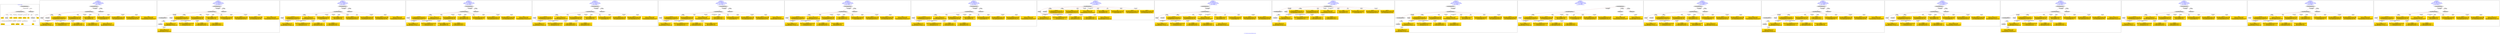 digraph n0 {
fontcolor="blue"
remincross="true"
label="s17-s-houston-museum-of-fine-arts.json"
subgraph cluster_0 {
label="1-correct model"
n2[style="filled",color="white",fillcolor="lightgray",label="CulturalHeritageObject1"];
n3[shape="plaintext",style="filled",fillcolor="gold",label="artyear"];
n4[style="filled",color="white",fillcolor="lightgray",label="Person1"];
n5[shape="plaintext",style="filled",fillcolor="gold",label="artdesc"];
n6[shape="plaintext",style="filled",fillcolor="gold",label="dimensions"];
n7[shape="plaintext",style="filled",fillcolor="gold",label="technique"];
n8[shape="plaintext",style="filled",fillcolor="gold",label="credittext"];
n9[shape="plaintext",style="filled",fillcolor="gold",label="title"];
n10[style="filled",color="white",fillcolor="lightgray",label="Document1"];
n11[shape="plaintext",style="filled",fillcolor="gold",label="nationality"];
n12[shape="plaintext",style="filled",fillcolor="gold",label="birthDate"];
n13[shape="plaintext",style="filled",fillcolor="gold",label="deathDate"];
n14[shape="plaintext",style="filled",fillcolor="gold",label="artist"];
n15[style="filled",color="white",fillcolor="lightgray",label="EuropeanaAggregation1"];
n16[style="filled",color="white",fillcolor="lightgray",label="WebResource1"];
n17[shape="plaintext",style="filled",fillcolor="gold",label="photo"];
n18[shape="plaintext",style="filled",fillcolor="gold",label="link"];
}
subgraph cluster_1 {
label="candidate 0\nlink coherence:1.0\nnode coherence:1.0\nconfidence:0.5229892803740362\nmapping score:0.6187742045691232\ncost:15.99949\n-precision:1.0-recall:1.0"
n20[style="filled",color="white",fillcolor="lightgray",label="CulturalHeritageObject1"];
n21[style="filled",color="white",fillcolor="lightgray",label="Person1"];
n22[style="filled",color="white",fillcolor="lightgray",label="Document1"];
n23[style="filled",color="white",fillcolor="lightgray",label="EuropeanaAggregation1"];
n24[style="filled",color="white",fillcolor="lightgray",label="WebResource1"];
n25[shape="plaintext",style="filled",fillcolor="gold",label="dimensions\n[CulturalHeritageObject,extent,0.633]\n[CulturalHeritageObject,accessionNumber,0.144]\n[CulturalHeritageObject,description,0.133]\n[CulturalHeritageObject,medium,0.09]"];
n26[shape="plaintext",style="filled",fillcolor="gold",label="artdesc\n[CulturalHeritageObject,description,0.432]\n[Person,biographicalInformation,0.385]\n[CulturalHeritageObject,title,0.128]\n[CulturalHeritageObject,provenance,0.054]"];
n27[shape="plaintext",style="filled",fillcolor="gold",label="artist\n[Person,nameOfThePerson,0.537]\n[Document,classLink,0.171]\n[CulturalHeritageObject,description,0.151]\n[CulturalHeritageObject,provenance,0.141]"];
n28[shape="plaintext",style="filled",fillcolor="gold",label="nationality\n[Person,countryAssociatedWithThePerson,0.634]\n[CulturalHeritageObject,provenance,0.141]\n[Concept,prefLabel,0.121]\n[CulturalHeritageObject,description,0.104]"];
n29[shape="plaintext",style="filled",fillcolor="gold",label="link\n[WebResource,classLink,0.55]\n[Document,classLink,0.327]\n[CulturalHeritageObject,provenance,0.071]\n[CulturalHeritageObject,description,0.051]"];
n30[shape="plaintext",style="filled",fillcolor="gold",label="artyear\n[CulturalHeritageObject,created,0.442]\n[Person,dateOfDeath,0.304]\n[Person,dateOfBirth,0.184]\n[CulturalHeritageObject,provenance,0.07]"];
n31[shape="plaintext",style="filled",fillcolor="gold",label="title\n[CulturalHeritageObject,description,0.387]\n[CulturalHeritageObject,title,0.374]\n[Person,biographicalInformation,0.162]\n[Concept,prefLabel,0.078]"];
n32[shape="plaintext",style="filled",fillcolor="gold",label="technique\n[CulturalHeritageObject,medium,0.756]\n[CulturalHeritageObject,description,0.125]\n[Person,biographicalInformation,0.07]\n[CulturalHeritageObject,title,0.049]"];
n33[shape="plaintext",style="filled",fillcolor="gold",label="photo\n[WebResource,classLink,0.699]\n[Document,classLink,0.265]\n[CulturalHeritageObject,accessionNumber,0.029]\n[CulturalHeritageObject,description,0.007]"];
n34[shape="plaintext",style="filled",fillcolor="gold",label="credittext\n[CulturalHeritageObject,provenance,0.656]\n[CulturalHeritageObject,description,0.168]\n[CulturalHeritageObject,title,0.098]\n[Person,biographicalInformation,0.078]"];
n35[shape="plaintext",style="filled",fillcolor="gold",label="birthDate\n[Person,dateOfBirth,0.365]\n[CulturalHeritageObject,created,0.305]\n[Person,dateOfDeath,0.291]\n[CulturalHeritageObject,description,0.039]"];
n36[shape="plaintext",style="filled",fillcolor="gold",label="deathDate\n[Person,dateOfDeath,0.421]\n[CulturalHeritageObject,created,0.374]\n[Person,dateOfBirth,0.154]\n[CulturalHeritageObject,provenance,0.052]"];
}
subgraph cluster_2 {
label="candidate 1\nlink coherence:1.0\nnode coherence:1.0\nconfidence:0.5229892803740362\nmapping score:0.6187742045691232\ncost:16.99947\n-precision:0.88-recall:0.94"
n38[style="filled",color="white",fillcolor="lightgray",label="CulturalHeritageObject1"];
n39[style="filled",color="white",fillcolor="lightgray",label="CulturalHeritageObject2"];
n40[style="filled",color="white",fillcolor="lightgray",label="Person1"];
n41[style="filled",color="white",fillcolor="lightgray",label="Document2"];
n42[style="filled",color="white",fillcolor="lightgray",label="EuropeanaAggregation1"];
n43[style="filled",color="white",fillcolor="lightgray",label="WebResource1"];
n44[shape="plaintext",style="filled",fillcolor="gold",label="dimensions\n[CulturalHeritageObject,extent,0.633]\n[CulturalHeritageObject,accessionNumber,0.144]\n[CulturalHeritageObject,description,0.133]\n[CulturalHeritageObject,medium,0.09]"];
n45[shape="plaintext",style="filled",fillcolor="gold",label="link\n[WebResource,classLink,0.55]\n[Document,classLink,0.327]\n[CulturalHeritageObject,provenance,0.071]\n[CulturalHeritageObject,description,0.051]"];
n46[shape="plaintext",style="filled",fillcolor="gold",label="artdesc\n[CulturalHeritageObject,description,0.432]\n[Person,biographicalInformation,0.385]\n[CulturalHeritageObject,title,0.128]\n[CulturalHeritageObject,provenance,0.054]"];
n47[shape="plaintext",style="filled",fillcolor="gold",label="artist\n[Person,nameOfThePerson,0.537]\n[Document,classLink,0.171]\n[CulturalHeritageObject,description,0.151]\n[CulturalHeritageObject,provenance,0.141]"];
n48[shape="plaintext",style="filled",fillcolor="gold",label="nationality\n[Person,countryAssociatedWithThePerson,0.634]\n[CulturalHeritageObject,provenance,0.141]\n[Concept,prefLabel,0.121]\n[CulturalHeritageObject,description,0.104]"];
n49[shape="plaintext",style="filled",fillcolor="gold",label="artyear\n[CulturalHeritageObject,created,0.442]\n[Person,dateOfDeath,0.304]\n[Person,dateOfBirth,0.184]\n[CulturalHeritageObject,provenance,0.07]"];
n50[shape="plaintext",style="filled",fillcolor="gold",label="title\n[CulturalHeritageObject,description,0.387]\n[CulturalHeritageObject,title,0.374]\n[Person,biographicalInformation,0.162]\n[Concept,prefLabel,0.078]"];
n51[shape="plaintext",style="filled",fillcolor="gold",label="technique\n[CulturalHeritageObject,medium,0.756]\n[CulturalHeritageObject,description,0.125]\n[Person,biographicalInformation,0.07]\n[CulturalHeritageObject,title,0.049]"];
n52[shape="plaintext",style="filled",fillcolor="gold",label="photo\n[WebResource,classLink,0.699]\n[Document,classLink,0.265]\n[CulturalHeritageObject,accessionNumber,0.029]\n[CulturalHeritageObject,description,0.007]"];
n53[shape="plaintext",style="filled",fillcolor="gold",label="credittext\n[CulturalHeritageObject,provenance,0.656]\n[CulturalHeritageObject,description,0.168]\n[CulturalHeritageObject,title,0.098]\n[Person,biographicalInformation,0.078]"];
n54[shape="plaintext",style="filled",fillcolor="gold",label="birthDate\n[Person,dateOfBirth,0.365]\n[CulturalHeritageObject,created,0.305]\n[Person,dateOfDeath,0.291]\n[CulturalHeritageObject,description,0.039]"];
n55[shape="plaintext",style="filled",fillcolor="gold",label="deathDate\n[Person,dateOfDeath,0.421]\n[CulturalHeritageObject,created,0.374]\n[Person,dateOfBirth,0.154]\n[CulturalHeritageObject,provenance,0.052]"];
}
subgraph cluster_3 {
label="candidate 10\nlink coherence:1.0\nnode coherence:1.0\nconfidence:0.477488504272163\nmapping score:0.617496168090721\ncost:14.99951\n-precision:0.8-recall:0.75"
n57[style="filled",color="white",fillcolor="lightgray",label="CulturalHeritageObject1"];
n58[style="filled",color="white",fillcolor="lightgray",label="Person1"];
n59[style="filled",color="white",fillcolor="lightgray",label="EuropeanaAggregation1"];
n60[style="filled",color="white",fillcolor="lightgray",label="WebResource1"];
n61[shape="plaintext",style="filled",fillcolor="gold",label="dimensions\n[CulturalHeritageObject,extent,0.633]\n[CulturalHeritageObject,accessionNumber,0.144]\n[CulturalHeritageObject,description,0.133]\n[CulturalHeritageObject,medium,0.09]"];
n62[shape="plaintext",style="filled",fillcolor="gold",label="link\n[WebResource,classLink,0.55]\n[Document,classLink,0.327]\n[CulturalHeritageObject,provenance,0.071]\n[CulturalHeritageObject,description,0.051]"];
n63[shape="plaintext",style="filled",fillcolor="gold",label="title\n[CulturalHeritageObject,description,0.387]\n[CulturalHeritageObject,title,0.374]\n[Person,biographicalInformation,0.162]\n[Concept,prefLabel,0.078]"];
n64[shape="plaintext",style="filled",fillcolor="gold",label="artist\n[Person,nameOfThePerson,0.537]\n[Document,classLink,0.171]\n[CulturalHeritageObject,description,0.151]\n[CulturalHeritageObject,provenance,0.141]"];
n65[shape="plaintext",style="filled",fillcolor="gold",label="nationality\n[Person,countryAssociatedWithThePerson,0.634]\n[CulturalHeritageObject,provenance,0.141]\n[Concept,prefLabel,0.121]\n[CulturalHeritageObject,description,0.104]"];
n66[shape="plaintext",style="filled",fillcolor="gold",label="artyear\n[CulturalHeritageObject,created,0.442]\n[Person,dateOfDeath,0.304]\n[Person,dateOfBirth,0.184]\n[CulturalHeritageObject,provenance,0.07]"];
n67[shape="plaintext",style="filled",fillcolor="gold",label="technique\n[CulturalHeritageObject,medium,0.756]\n[CulturalHeritageObject,description,0.125]\n[Person,biographicalInformation,0.07]\n[CulturalHeritageObject,title,0.049]"];
n68[shape="plaintext",style="filled",fillcolor="gold",label="artdesc\n[CulturalHeritageObject,description,0.432]\n[Person,biographicalInformation,0.385]\n[CulturalHeritageObject,title,0.128]\n[CulturalHeritageObject,provenance,0.054]"];
n69[shape="plaintext",style="filled",fillcolor="gold",label="photo\n[WebResource,classLink,0.699]\n[Document,classLink,0.265]\n[CulturalHeritageObject,accessionNumber,0.029]\n[CulturalHeritageObject,description,0.007]"];
n70[shape="plaintext",style="filled",fillcolor="gold",label="credittext\n[CulturalHeritageObject,provenance,0.656]\n[CulturalHeritageObject,description,0.168]\n[CulturalHeritageObject,title,0.098]\n[Person,biographicalInformation,0.078]"];
n71[shape="plaintext",style="filled",fillcolor="gold",label="birthDate\n[Person,dateOfBirth,0.365]\n[CulturalHeritageObject,created,0.305]\n[Person,dateOfDeath,0.291]\n[CulturalHeritageObject,description,0.039]"];
n72[shape="plaintext",style="filled",fillcolor="gold",label="deathDate\n[Person,dateOfDeath,0.421]\n[CulturalHeritageObject,created,0.374]\n[Person,dateOfBirth,0.154]\n[CulturalHeritageObject,provenance,0.052]"];
}
subgraph cluster_4 {
label="candidate 11\nlink coherence:1.0\nnode coherence:1.0\nconfidence:0.47523900739102265\nmapping score:0.6167463357970075\ncost:14.99951\n-precision:0.8-recall:0.75"
n74[style="filled",color="white",fillcolor="lightgray",label="CulturalHeritageObject1"];
n75[style="filled",color="white",fillcolor="lightgray",label="Person1"];
n76[style="filled",color="white",fillcolor="lightgray",label="EuropeanaAggregation1"];
n77[style="filled",color="white",fillcolor="lightgray",label="WebResource1"];
n78[shape="plaintext",style="filled",fillcolor="gold",label="dimensions\n[CulturalHeritageObject,extent,0.633]\n[CulturalHeritageObject,accessionNumber,0.144]\n[CulturalHeritageObject,description,0.133]\n[CulturalHeritageObject,medium,0.09]"];
n79[shape="plaintext",style="filled",fillcolor="gold",label="link\n[WebResource,classLink,0.55]\n[Document,classLink,0.327]\n[CulturalHeritageObject,provenance,0.071]\n[CulturalHeritageObject,description,0.051]"];
n80[shape="plaintext",style="filled",fillcolor="gold",label="artdesc\n[CulturalHeritageObject,description,0.432]\n[Person,biographicalInformation,0.385]\n[CulturalHeritageObject,title,0.128]\n[CulturalHeritageObject,provenance,0.054]"];
n81[shape="plaintext",style="filled",fillcolor="gold",label="artist\n[Person,nameOfThePerson,0.537]\n[Document,classLink,0.171]\n[CulturalHeritageObject,description,0.151]\n[CulturalHeritageObject,provenance,0.141]"];
n82[shape="plaintext",style="filled",fillcolor="gold",label="nationality\n[Person,countryAssociatedWithThePerson,0.634]\n[CulturalHeritageObject,provenance,0.141]\n[Concept,prefLabel,0.121]\n[CulturalHeritageObject,description,0.104]"];
n83[shape="plaintext",style="filled",fillcolor="gold",label="birthDate\n[Person,dateOfBirth,0.365]\n[CulturalHeritageObject,created,0.305]\n[Person,dateOfDeath,0.291]\n[CulturalHeritageObject,description,0.039]"];
n84[shape="plaintext",style="filled",fillcolor="gold",label="title\n[CulturalHeritageObject,description,0.387]\n[CulturalHeritageObject,title,0.374]\n[Person,biographicalInformation,0.162]\n[Concept,prefLabel,0.078]"];
n85[shape="plaintext",style="filled",fillcolor="gold",label="technique\n[CulturalHeritageObject,medium,0.756]\n[CulturalHeritageObject,description,0.125]\n[Person,biographicalInformation,0.07]\n[CulturalHeritageObject,title,0.049]"];
n86[shape="plaintext",style="filled",fillcolor="gold",label="photo\n[WebResource,classLink,0.699]\n[Document,classLink,0.265]\n[CulturalHeritageObject,accessionNumber,0.029]\n[CulturalHeritageObject,description,0.007]"];
n87[shape="plaintext",style="filled",fillcolor="gold",label="credittext\n[CulturalHeritageObject,provenance,0.656]\n[CulturalHeritageObject,description,0.168]\n[CulturalHeritageObject,title,0.098]\n[Person,biographicalInformation,0.078]"];
n88[shape="plaintext",style="filled",fillcolor="gold",label="artyear\n[CulturalHeritageObject,created,0.442]\n[Person,dateOfDeath,0.304]\n[Person,dateOfBirth,0.184]\n[CulturalHeritageObject,provenance,0.07]"];
n89[shape="plaintext",style="filled",fillcolor="gold",label="deathDate\n[Person,dateOfDeath,0.421]\n[CulturalHeritageObject,created,0.374]\n[Person,dateOfBirth,0.154]\n[CulturalHeritageObject,provenance,0.052]"];
}
subgraph cluster_5 {
label="candidate 12\nlink coherence:1.0\nnode coherence:1.0\nconfidence:0.473237255749879\nmapping score:0.6160790852499597\ncost:14.99951\n-precision:0.8-recall:0.75"
n91[style="filled",color="white",fillcolor="lightgray",label="CulturalHeritageObject1"];
n92[style="filled",color="white",fillcolor="lightgray",label="Person1"];
n93[style="filled",color="white",fillcolor="lightgray",label="EuropeanaAggregation1"];
n94[style="filled",color="white",fillcolor="lightgray",label="WebResource1"];
n95[shape="plaintext",style="filled",fillcolor="gold",label="dimensions\n[CulturalHeritageObject,extent,0.633]\n[CulturalHeritageObject,accessionNumber,0.144]\n[CulturalHeritageObject,description,0.133]\n[CulturalHeritageObject,medium,0.09]"];
n96[shape="plaintext",style="filled",fillcolor="gold",label="link\n[WebResource,classLink,0.55]\n[Document,classLink,0.327]\n[CulturalHeritageObject,provenance,0.071]\n[CulturalHeritageObject,description,0.051]"];
n97[shape="plaintext",style="filled",fillcolor="gold",label="artdesc\n[CulturalHeritageObject,description,0.432]\n[Person,biographicalInformation,0.385]\n[CulturalHeritageObject,title,0.128]\n[CulturalHeritageObject,provenance,0.054]"];
n98[shape="plaintext",style="filled",fillcolor="gold",label="artist\n[Person,nameOfThePerson,0.537]\n[Document,classLink,0.171]\n[CulturalHeritageObject,description,0.151]\n[CulturalHeritageObject,provenance,0.141]"];
n99[shape="plaintext",style="filled",fillcolor="gold",label="nationality\n[Person,countryAssociatedWithThePerson,0.634]\n[CulturalHeritageObject,provenance,0.141]\n[Concept,prefLabel,0.121]\n[CulturalHeritageObject,description,0.104]"];
n100[shape="plaintext",style="filled",fillcolor="gold",label="artyear\n[CulturalHeritageObject,created,0.442]\n[Person,dateOfDeath,0.304]\n[Person,dateOfBirth,0.184]\n[CulturalHeritageObject,provenance,0.07]"];
n101[shape="plaintext",style="filled",fillcolor="gold",label="title\n[CulturalHeritageObject,description,0.387]\n[CulturalHeritageObject,title,0.374]\n[Person,biographicalInformation,0.162]\n[Concept,prefLabel,0.078]"];
n102[shape="plaintext",style="filled",fillcolor="gold",label="technique\n[CulturalHeritageObject,medium,0.756]\n[CulturalHeritageObject,description,0.125]\n[Person,biographicalInformation,0.07]\n[CulturalHeritageObject,title,0.049]"];
n103[shape="plaintext",style="filled",fillcolor="gold",label="photo\n[WebResource,classLink,0.699]\n[Document,classLink,0.265]\n[CulturalHeritageObject,accessionNumber,0.029]\n[CulturalHeritageObject,description,0.007]"];
n104[shape="plaintext",style="filled",fillcolor="gold",label="credittext\n[CulturalHeritageObject,provenance,0.656]\n[CulturalHeritageObject,description,0.168]\n[CulturalHeritageObject,title,0.098]\n[Person,biographicalInformation,0.078]"];
n105[shape="plaintext",style="filled",fillcolor="gold",label="birthDate\n[Person,dateOfBirth,0.365]\n[CulturalHeritageObject,created,0.305]\n[Person,dateOfDeath,0.291]\n[CulturalHeritageObject,description,0.039]"];
n106[shape="plaintext",style="filled",fillcolor="gold",label="deathDate\n[Person,dateOfDeath,0.421]\n[CulturalHeritageObject,created,0.374]\n[Person,dateOfBirth,0.154]\n[CulturalHeritageObject,provenance,0.052]"];
}
subgraph cluster_6 {
label="candidate 13\nlink coherence:1.0\nnode coherence:1.0\nconfidence:0.4703936139719489\nmapping score:0.6151312046573163\ncost:14.99951\n-precision:0.73-recall:0.69"
n108[style="filled",color="white",fillcolor="lightgray",label="CulturalHeritageObject1"];
n109[style="filled",color="white",fillcolor="lightgray",label="Person1"];
n110[style="filled",color="white",fillcolor="lightgray",label="EuropeanaAggregation1"];
n111[style="filled",color="white",fillcolor="lightgray",label="WebResource1"];
n112[shape="plaintext",style="filled",fillcolor="gold",label="dimensions\n[CulturalHeritageObject,extent,0.633]\n[CulturalHeritageObject,accessionNumber,0.144]\n[CulturalHeritageObject,description,0.133]\n[CulturalHeritageObject,medium,0.09]"];
n113[shape="plaintext",style="filled",fillcolor="gold",label="artdesc\n[CulturalHeritageObject,description,0.432]\n[Person,biographicalInformation,0.385]\n[CulturalHeritageObject,title,0.128]\n[CulturalHeritageObject,provenance,0.054]"];
n114[shape="plaintext",style="filled",fillcolor="gold",label="artist\n[Person,nameOfThePerson,0.537]\n[Document,classLink,0.171]\n[CulturalHeritageObject,description,0.151]\n[CulturalHeritageObject,provenance,0.141]"];
n115[shape="plaintext",style="filled",fillcolor="gold",label="nationality\n[Person,countryAssociatedWithThePerson,0.634]\n[CulturalHeritageObject,provenance,0.141]\n[Concept,prefLabel,0.121]\n[CulturalHeritageObject,description,0.104]"];
n116[shape="plaintext",style="filled",fillcolor="gold",label="photo\n[WebResource,classLink,0.699]\n[Document,classLink,0.265]\n[CulturalHeritageObject,accessionNumber,0.029]\n[CulturalHeritageObject,description,0.007]"];
n117[shape="plaintext",style="filled",fillcolor="gold",label="deathDate\n[Person,dateOfDeath,0.421]\n[CulturalHeritageObject,created,0.374]\n[Person,dateOfBirth,0.154]\n[CulturalHeritageObject,provenance,0.052]"];
n118[shape="plaintext",style="filled",fillcolor="gold",label="title\n[CulturalHeritageObject,description,0.387]\n[CulturalHeritageObject,title,0.374]\n[Person,biographicalInformation,0.162]\n[Concept,prefLabel,0.078]"];
n119[shape="plaintext",style="filled",fillcolor="gold",label="technique\n[CulturalHeritageObject,medium,0.756]\n[CulturalHeritageObject,description,0.125]\n[Person,biographicalInformation,0.07]\n[CulturalHeritageObject,title,0.049]"];
n120[shape="plaintext",style="filled",fillcolor="gold",label="link\n[WebResource,classLink,0.55]\n[Document,classLink,0.327]\n[CulturalHeritageObject,provenance,0.071]\n[CulturalHeritageObject,description,0.051]"];
n121[shape="plaintext",style="filled",fillcolor="gold",label="credittext\n[CulturalHeritageObject,provenance,0.656]\n[CulturalHeritageObject,description,0.168]\n[CulturalHeritageObject,title,0.098]\n[Person,biographicalInformation,0.078]"];
n122[shape="plaintext",style="filled",fillcolor="gold",label="birthDate\n[Person,dateOfBirth,0.365]\n[CulturalHeritageObject,created,0.305]\n[Person,dateOfDeath,0.291]\n[CulturalHeritageObject,description,0.039]"];
n123[shape="plaintext",style="filled",fillcolor="gold",label="artyear\n[CulturalHeritageObject,created,0.442]\n[Person,dateOfDeath,0.304]\n[Person,dateOfBirth,0.184]\n[CulturalHeritageObject,provenance,0.07]"];
}
subgraph cluster_7 {
label="candidate 14\nlink coherence:1.0\nnode coherence:1.0\nconfidence:0.47013526156018887\nmapping score:0.6150450871867296\ncost:14.99951\n-precision:0.73-recall:0.69"
n125[style="filled",color="white",fillcolor="lightgray",label="CulturalHeritageObject1"];
n126[style="filled",color="white",fillcolor="lightgray",label="Person1"];
n127[style="filled",color="white",fillcolor="lightgray",label="EuropeanaAggregation1"];
n128[style="filled",color="white",fillcolor="lightgray",label="WebResource1"];
n129[shape="plaintext",style="filled",fillcolor="gold",label="dimensions\n[CulturalHeritageObject,extent,0.633]\n[CulturalHeritageObject,accessionNumber,0.144]\n[CulturalHeritageObject,description,0.133]\n[CulturalHeritageObject,medium,0.09]"];
n130[shape="plaintext",style="filled",fillcolor="gold",label="link\n[WebResource,classLink,0.55]\n[Document,classLink,0.327]\n[CulturalHeritageObject,provenance,0.071]\n[CulturalHeritageObject,description,0.051]"];
n131[shape="plaintext",style="filled",fillcolor="gold",label="artdesc\n[CulturalHeritageObject,description,0.432]\n[Person,biographicalInformation,0.385]\n[CulturalHeritageObject,title,0.128]\n[CulturalHeritageObject,provenance,0.054]"];
n132[shape="plaintext",style="filled",fillcolor="gold",label="artist\n[Person,nameOfThePerson,0.537]\n[Document,classLink,0.171]\n[CulturalHeritageObject,description,0.151]\n[CulturalHeritageObject,provenance,0.141]"];
n133[shape="plaintext",style="filled",fillcolor="gold",label="nationality\n[Person,countryAssociatedWithThePerson,0.634]\n[CulturalHeritageObject,provenance,0.141]\n[Concept,prefLabel,0.121]\n[CulturalHeritageObject,description,0.104]"];
n134[shape="plaintext",style="filled",fillcolor="gold",label="deathDate\n[Person,dateOfDeath,0.421]\n[CulturalHeritageObject,created,0.374]\n[Person,dateOfBirth,0.154]\n[CulturalHeritageObject,provenance,0.052]"];
n135[shape="plaintext",style="filled",fillcolor="gold",label="title\n[CulturalHeritageObject,description,0.387]\n[CulturalHeritageObject,title,0.374]\n[Person,biographicalInformation,0.162]\n[Concept,prefLabel,0.078]"];
n136[shape="plaintext",style="filled",fillcolor="gold",label="technique\n[CulturalHeritageObject,medium,0.756]\n[CulturalHeritageObject,description,0.125]\n[Person,biographicalInformation,0.07]\n[CulturalHeritageObject,title,0.049]"];
n137[shape="plaintext",style="filled",fillcolor="gold",label="photo\n[WebResource,classLink,0.699]\n[Document,classLink,0.265]\n[CulturalHeritageObject,accessionNumber,0.029]\n[CulturalHeritageObject,description,0.007]"];
n138[shape="plaintext",style="filled",fillcolor="gold",label="credittext\n[CulturalHeritageObject,provenance,0.656]\n[CulturalHeritageObject,description,0.168]\n[CulturalHeritageObject,title,0.098]\n[Person,biographicalInformation,0.078]"];
n139[shape="plaintext",style="filled",fillcolor="gold",label="birthDate\n[Person,dateOfBirth,0.365]\n[CulturalHeritageObject,created,0.305]\n[Person,dateOfDeath,0.291]\n[CulturalHeritageObject,description,0.039]"];
n140[shape="plaintext",style="filled",fillcolor="gold",label="artyear\n[CulturalHeritageObject,created,0.442]\n[Person,dateOfDeath,0.304]\n[Person,dateOfBirth,0.184]\n[CulturalHeritageObject,provenance,0.07]"];
}
subgraph cluster_8 {
label="candidate 15\nlink coherence:1.0\nnode coherence:1.0\nconfidence:0.4685536416677106\nmapping score:0.6145178805559035\ncost:14.99951\n-precision:0.87-recall:0.81"
n142[style="filled",color="white",fillcolor="lightgray",label="CulturalHeritageObject1"];
n143[style="filled",color="white",fillcolor="lightgray",label="Person1"];
n144[style="filled",color="white",fillcolor="lightgray",label="EuropeanaAggregation1"];
n145[style="filled",color="white",fillcolor="lightgray",label="WebResource1"];
n146[shape="plaintext",style="filled",fillcolor="gold",label="dimensions\n[CulturalHeritageObject,extent,0.633]\n[CulturalHeritageObject,accessionNumber,0.144]\n[CulturalHeritageObject,description,0.133]\n[CulturalHeritageObject,medium,0.09]"];
n147[shape="plaintext",style="filled",fillcolor="gold",label="link\n[WebResource,classLink,0.55]\n[Document,classLink,0.327]\n[CulturalHeritageObject,provenance,0.071]\n[CulturalHeritageObject,description,0.051]"];
n148[shape="plaintext",style="filled",fillcolor="gold",label="credittext\n[CulturalHeritageObject,provenance,0.656]\n[CulturalHeritageObject,description,0.168]\n[CulturalHeritageObject,title,0.098]\n[Person,biographicalInformation,0.078]"];
n149[shape="plaintext",style="filled",fillcolor="gold",label="artist\n[Person,nameOfThePerson,0.537]\n[Document,classLink,0.171]\n[CulturalHeritageObject,description,0.151]\n[CulturalHeritageObject,provenance,0.141]"];
n150[shape="plaintext",style="filled",fillcolor="gold",label="nationality\n[Person,countryAssociatedWithThePerson,0.634]\n[CulturalHeritageObject,provenance,0.141]\n[Concept,prefLabel,0.121]\n[CulturalHeritageObject,description,0.104]"];
n151[shape="plaintext",style="filled",fillcolor="gold",label="artyear\n[CulturalHeritageObject,created,0.442]\n[Person,dateOfDeath,0.304]\n[Person,dateOfBirth,0.184]\n[CulturalHeritageObject,provenance,0.07]"];
n152[shape="plaintext",style="filled",fillcolor="gold",label="title\n[CulturalHeritageObject,description,0.387]\n[CulturalHeritageObject,title,0.374]\n[Person,biographicalInformation,0.162]\n[Concept,prefLabel,0.078]"];
n153[shape="plaintext",style="filled",fillcolor="gold",label="technique\n[CulturalHeritageObject,medium,0.756]\n[CulturalHeritageObject,description,0.125]\n[Person,biographicalInformation,0.07]\n[CulturalHeritageObject,title,0.049]"];
n154[shape="plaintext",style="filled",fillcolor="gold",label="photo\n[WebResource,classLink,0.699]\n[Document,classLink,0.265]\n[CulturalHeritageObject,accessionNumber,0.029]\n[CulturalHeritageObject,description,0.007]"];
n155[shape="plaintext",style="filled",fillcolor="gold",label="artdesc\n[CulturalHeritageObject,description,0.432]\n[Person,biographicalInformation,0.385]\n[CulturalHeritageObject,title,0.128]\n[CulturalHeritageObject,provenance,0.054]"];
n156[shape="plaintext",style="filled",fillcolor="gold",label="birthDate\n[Person,dateOfBirth,0.365]\n[CulturalHeritageObject,created,0.305]\n[Person,dateOfDeath,0.291]\n[CulturalHeritageObject,description,0.039]"];
n157[shape="plaintext",style="filled",fillcolor="gold",label="deathDate\n[Person,dateOfDeath,0.421]\n[CulturalHeritageObject,created,0.374]\n[Person,dateOfBirth,0.154]\n[CulturalHeritageObject,provenance,0.052]"];
}
subgraph cluster_9 {
label="candidate 16\nlink coherence:1.0\nnode coherence:1.0\nconfidence:0.4672019244258641\nmapping score:0.6140673081419546\ncost:13.99979\n-precision:0.93-recall:0.81"
n159[style="filled",color="white",fillcolor="lightgray",label="CulturalHeritageObject1"];
n160[style="filled",color="white",fillcolor="lightgray",label="Person1"];
n161[style="filled",color="white",fillcolor="lightgray",label="Document1"];
n162[shape="plaintext",style="filled",fillcolor="gold",label="dimensions\n[CulturalHeritageObject,extent,0.633]\n[CulturalHeritageObject,accessionNumber,0.144]\n[CulturalHeritageObject,description,0.133]\n[CulturalHeritageObject,medium,0.09]"];
n163[shape="plaintext",style="filled",fillcolor="gold",label="artdesc\n[CulturalHeritageObject,description,0.432]\n[Person,biographicalInformation,0.385]\n[CulturalHeritageObject,title,0.128]\n[CulturalHeritageObject,provenance,0.054]"];
n164[shape="plaintext",style="filled",fillcolor="gold",label="artist\n[Person,nameOfThePerson,0.537]\n[Document,classLink,0.171]\n[CulturalHeritageObject,description,0.151]\n[CulturalHeritageObject,provenance,0.141]"];
n165[shape="plaintext",style="filled",fillcolor="gold",label="nationality\n[Person,countryAssociatedWithThePerson,0.634]\n[CulturalHeritageObject,provenance,0.141]\n[Concept,prefLabel,0.121]\n[CulturalHeritageObject,description,0.104]"];
n166[shape="plaintext",style="filled",fillcolor="gold",label="photo\n[WebResource,classLink,0.699]\n[Document,classLink,0.265]\n[CulturalHeritageObject,accessionNumber,0.029]\n[CulturalHeritageObject,description,0.007]"];
n167[shape="plaintext",style="filled",fillcolor="gold",label="link\n[WebResource,classLink,0.55]\n[Document,classLink,0.327]\n[CulturalHeritageObject,provenance,0.071]\n[CulturalHeritageObject,description,0.051]"];
n168[shape="plaintext",style="filled",fillcolor="gold",label="artyear\n[CulturalHeritageObject,created,0.442]\n[Person,dateOfDeath,0.304]\n[Person,dateOfBirth,0.184]\n[CulturalHeritageObject,provenance,0.07]"];
n169[shape="plaintext",style="filled",fillcolor="gold",label="title\n[CulturalHeritageObject,description,0.387]\n[CulturalHeritageObject,title,0.374]\n[Person,biographicalInformation,0.162]\n[Concept,prefLabel,0.078]"];
n170[shape="plaintext",style="filled",fillcolor="gold",label="technique\n[CulturalHeritageObject,medium,0.756]\n[CulturalHeritageObject,description,0.125]\n[Person,biographicalInformation,0.07]\n[CulturalHeritageObject,title,0.049]"];
n171[shape="plaintext",style="filled",fillcolor="gold",label="credittext\n[CulturalHeritageObject,provenance,0.656]\n[CulturalHeritageObject,description,0.168]\n[CulturalHeritageObject,title,0.098]\n[Person,biographicalInformation,0.078]"];
n172[shape="plaintext",style="filled",fillcolor="gold",label="birthDate\n[Person,dateOfBirth,0.365]\n[CulturalHeritageObject,created,0.305]\n[Person,dateOfDeath,0.291]\n[CulturalHeritageObject,description,0.039]"];
n173[shape="plaintext",style="filled",fillcolor="gold",label="deathDate\n[Person,dateOfDeath,0.421]\n[CulturalHeritageObject,created,0.374]\n[Person,dateOfBirth,0.154]\n[CulturalHeritageObject,provenance,0.052]"];
}
subgraph cluster_10 {
label="candidate 17\nlink coherence:1.0\nnode coherence:1.0\nconfidence:0.4672019244258641\nmapping score:0.6140673081419546\ncost:14.99964\n-precision:0.93-recall:0.88"
n175[style="filled",color="white",fillcolor="lightgray",label="CulturalHeritageObject1"];
n176[style="filled",color="white",fillcolor="lightgray",label="Person1"];
n177[style="filled",color="white",fillcolor="lightgray",label="Document1"];
n178[style="filled",color="white",fillcolor="lightgray",label="EuropeanaAggregation1"];
n179[shape="plaintext",style="filled",fillcolor="gold",label="dimensions\n[CulturalHeritageObject,extent,0.633]\n[CulturalHeritageObject,accessionNumber,0.144]\n[CulturalHeritageObject,description,0.133]\n[CulturalHeritageObject,medium,0.09]"];
n180[shape="plaintext",style="filled",fillcolor="gold",label="artdesc\n[CulturalHeritageObject,description,0.432]\n[Person,biographicalInformation,0.385]\n[CulturalHeritageObject,title,0.128]\n[CulturalHeritageObject,provenance,0.054]"];
n181[shape="plaintext",style="filled",fillcolor="gold",label="artist\n[Person,nameOfThePerson,0.537]\n[Document,classLink,0.171]\n[CulturalHeritageObject,description,0.151]\n[CulturalHeritageObject,provenance,0.141]"];
n182[shape="plaintext",style="filled",fillcolor="gold",label="nationality\n[Person,countryAssociatedWithThePerson,0.634]\n[CulturalHeritageObject,provenance,0.141]\n[Concept,prefLabel,0.121]\n[CulturalHeritageObject,description,0.104]"];
n183[shape="plaintext",style="filled",fillcolor="gold",label="photo\n[WebResource,classLink,0.699]\n[Document,classLink,0.265]\n[CulturalHeritageObject,accessionNumber,0.029]\n[CulturalHeritageObject,description,0.007]"];
n184[shape="plaintext",style="filled",fillcolor="gold",label="link\n[WebResource,classLink,0.55]\n[Document,classLink,0.327]\n[CulturalHeritageObject,provenance,0.071]\n[CulturalHeritageObject,description,0.051]"];
n185[shape="plaintext",style="filled",fillcolor="gold",label="artyear\n[CulturalHeritageObject,created,0.442]\n[Person,dateOfDeath,0.304]\n[Person,dateOfBirth,0.184]\n[CulturalHeritageObject,provenance,0.07]"];
n186[shape="plaintext",style="filled",fillcolor="gold",label="title\n[CulturalHeritageObject,description,0.387]\n[CulturalHeritageObject,title,0.374]\n[Person,biographicalInformation,0.162]\n[Concept,prefLabel,0.078]"];
n187[shape="plaintext",style="filled",fillcolor="gold",label="technique\n[CulturalHeritageObject,medium,0.756]\n[CulturalHeritageObject,description,0.125]\n[Person,biographicalInformation,0.07]\n[CulturalHeritageObject,title,0.049]"];
n188[shape="plaintext",style="filled",fillcolor="gold",label="credittext\n[CulturalHeritageObject,provenance,0.656]\n[CulturalHeritageObject,description,0.168]\n[CulturalHeritageObject,title,0.098]\n[Person,biographicalInformation,0.078]"];
n189[shape="plaintext",style="filled",fillcolor="gold",label="birthDate\n[Person,dateOfBirth,0.365]\n[CulturalHeritageObject,created,0.305]\n[Person,dateOfDeath,0.291]\n[CulturalHeritageObject,description,0.039]"];
n190[shape="plaintext",style="filled",fillcolor="gold",label="deathDate\n[Person,dateOfDeath,0.421]\n[CulturalHeritageObject,created,0.374]\n[Person,dateOfBirth,0.154]\n[CulturalHeritageObject,provenance,0.052]"];
}
subgraph cluster_11 {
label="candidate 18\nlink coherence:1.0\nnode coherence:1.0\nconfidence:0.4672019244258641\nmapping score:0.6140673081419546\ncost:14.99977\n-precision:0.8-recall:0.75"
n192[style="filled",color="white",fillcolor="lightgray",label="CulturalHeritageObject1"];
n193[style="filled",color="white",fillcolor="lightgray",label="CulturalHeritageObject2"];
n194[style="filled",color="white",fillcolor="lightgray",label="Person1"];
n195[style="filled",color="white",fillcolor="lightgray",label="Document2"];
n196[shape="plaintext",style="filled",fillcolor="gold",label="dimensions\n[CulturalHeritageObject,extent,0.633]\n[CulturalHeritageObject,accessionNumber,0.144]\n[CulturalHeritageObject,description,0.133]\n[CulturalHeritageObject,medium,0.09]"];
n197[shape="plaintext",style="filled",fillcolor="gold",label="link\n[WebResource,classLink,0.55]\n[Document,classLink,0.327]\n[CulturalHeritageObject,provenance,0.071]\n[CulturalHeritageObject,description,0.051]"];
n198[shape="plaintext",style="filled",fillcolor="gold",label="artdesc\n[CulturalHeritageObject,description,0.432]\n[Person,biographicalInformation,0.385]\n[CulturalHeritageObject,title,0.128]\n[CulturalHeritageObject,provenance,0.054]"];
n199[shape="plaintext",style="filled",fillcolor="gold",label="artist\n[Person,nameOfThePerson,0.537]\n[Document,classLink,0.171]\n[CulturalHeritageObject,description,0.151]\n[CulturalHeritageObject,provenance,0.141]"];
n200[shape="plaintext",style="filled",fillcolor="gold",label="nationality\n[Person,countryAssociatedWithThePerson,0.634]\n[CulturalHeritageObject,provenance,0.141]\n[Concept,prefLabel,0.121]\n[CulturalHeritageObject,description,0.104]"];
n201[shape="plaintext",style="filled",fillcolor="gold",label="photo\n[WebResource,classLink,0.699]\n[Document,classLink,0.265]\n[CulturalHeritageObject,accessionNumber,0.029]\n[CulturalHeritageObject,description,0.007]"];
n202[shape="plaintext",style="filled",fillcolor="gold",label="artyear\n[CulturalHeritageObject,created,0.442]\n[Person,dateOfDeath,0.304]\n[Person,dateOfBirth,0.184]\n[CulturalHeritageObject,provenance,0.07]"];
n203[shape="plaintext",style="filled",fillcolor="gold",label="title\n[CulturalHeritageObject,description,0.387]\n[CulturalHeritageObject,title,0.374]\n[Person,biographicalInformation,0.162]\n[Concept,prefLabel,0.078]"];
n204[shape="plaintext",style="filled",fillcolor="gold",label="technique\n[CulturalHeritageObject,medium,0.756]\n[CulturalHeritageObject,description,0.125]\n[Person,biographicalInformation,0.07]\n[CulturalHeritageObject,title,0.049]"];
n205[shape="plaintext",style="filled",fillcolor="gold",label="credittext\n[CulturalHeritageObject,provenance,0.656]\n[CulturalHeritageObject,description,0.168]\n[CulturalHeritageObject,title,0.098]\n[Person,biographicalInformation,0.078]"];
n206[shape="plaintext",style="filled",fillcolor="gold",label="birthDate\n[Person,dateOfBirth,0.365]\n[CulturalHeritageObject,created,0.305]\n[Person,dateOfDeath,0.291]\n[CulturalHeritageObject,description,0.039]"];
n207[shape="plaintext",style="filled",fillcolor="gold",label="deathDate\n[Person,dateOfDeath,0.421]\n[CulturalHeritageObject,created,0.374]\n[Person,dateOfBirth,0.154]\n[CulturalHeritageObject,provenance,0.052]"];
}
subgraph cluster_12 {
label="candidate 19\nlink coherence:1.0\nnode coherence:1.0\nconfidence:0.4672019244258641\nmapping score:0.6140673081419546\ncost:15.99962\n-precision:0.81-recall:0.81"
n209[style="filled",color="white",fillcolor="lightgray",label="CulturalHeritageObject1"];
n210[style="filled",color="white",fillcolor="lightgray",label="CulturalHeritageObject2"];
n211[style="filled",color="white",fillcolor="lightgray",label="Person1"];
n212[style="filled",color="white",fillcolor="lightgray",label="Document2"];
n213[style="filled",color="white",fillcolor="lightgray",label="EuropeanaAggregation1"];
n214[shape="plaintext",style="filled",fillcolor="gold",label="dimensions\n[CulturalHeritageObject,extent,0.633]\n[CulturalHeritageObject,accessionNumber,0.144]\n[CulturalHeritageObject,description,0.133]\n[CulturalHeritageObject,medium,0.09]"];
n215[shape="plaintext",style="filled",fillcolor="gold",label="link\n[WebResource,classLink,0.55]\n[Document,classLink,0.327]\n[CulturalHeritageObject,provenance,0.071]\n[CulturalHeritageObject,description,0.051]"];
n216[shape="plaintext",style="filled",fillcolor="gold",label="artdesc\n[CulturalHeritageObject,description,0.432]\n[Person,biographicalInformation,0.385]\n[CulturalHeritageObject,title,0.128]\n[CulturalHeritageObject,provenance,0.054]"];
n217[shape="plaintext",style="filled",fillcolor="gold",label="artist\n[Person,nameOfThePerson,0.537]\n[Document,classLink,0.171]\n[CulturalHeritageObject,description,0.151]\n[CulturalHeritageObject,provenance,0.141]"];
n218[shape="plaintext",style="filled",fillcolor="gold",label="nationality\n[Person,countryAssociatedWithThePerson,0.634]\n[CulturalHeritageObject,provenance,0.141]\n[Concept,prefLabel,0.121]\n[CulturalHeritageObject,description,0.104]"];
n219[shape="plaintext",style="filled",fillcolor="gold",label="photo\n[WebResource,classLink,0.699]\n[Document,classLink,0.265]\n[CulturalHeritageObject,accessionNumber,0.029]\n[CulturalHeritageObject,description,0.007]"];
n220[shape="plaintext",style="filled",fillcolor="gold",label="artyear\n[CulturalHeritageObject,created,0.442]\n[Person,dateOfDeath,0.304]\n[Person,dateOfBirth,0.184]\n[CulturalHeritageObject,provenance,0.07]"];
n221[shape="plaintext",style="filled",fillcolor="gold",label="title\n[CulturalHeritageObject,description,0.387]\n[CulturalHeritageObject,title,0.374]\n[Person,biographicalInformation,0.162]\n[Concept,prefLabel,0.078]"];
n222[shape="plaintext",style="filled",fillcolor="gold",label="technique\n[CulturalHeritageObject,medium,0.756]\n[CulturalHeritageObject,description,0.125]\n[Person,biographicalInformation,0.07]\n[CulturalHeritageObject,title,0.049]"];
n223[shape="plaintext",style="filled",fillcolor="gold",label="credittext\n[CulturalHeritageObject,provenance,0.656]\n[CulturalHeritageObject,description,0.168]\n[CulturalHeritageObject,title,0.098]\n[Person,biographicalInformation,0.078]"];
n224[shape="plaintext",style="filled",fillcolor="gold",label="birthDate\n[Person,dateOfBirth,0.365]\n[CulturalHeritageObject,created,0.305]\n[Person,dateOfDeath,0.291]\n[CulturalHeritageObject,description,0.039]"];
n225[shape="plaintext",style="filled",fillcolor="gold",label="deathDate\n[Person,dateOfDeath,0.421]\n[CulturalHeritageObject,created,0.374]\n[Person,dateOfBirth,0.154]\n[CulturalHeritageObject,provenance,0.052]"];
}
subgraph cluster_13 {
label="candidate 2\nlink coherence:1.0\nnode coherence:1.0\nconfidence:0.5101343031966299\nmapping score:0.6144892121766544\ncost:15.9995\n-precision:0.81-recall:0.81"
n227[style="filled",color="white",fillcolor="lightgray",label="CulturalHeritageObject1"];
n228[style="filled",color="white",fillcolor="lightgray",label="Person1"];
n229[style="filled",color="white",fillcolor="lightgray",label="EuropeanaAggregation1"];
n230[style="filled",color="white",fillcolor="lightgray",label="WebResource1"];
n231[style="filled",color="white",fillcolor="lightgray",label="WebResource2"];
n232[shape="plaintext",style="filled",fillcolor="gold",label="dimensions\n[CulturalHeritageObject,extent,0.633]\n[CulturalHeritageObject,accessionNumber,0.144]\n[CulturalHeritageObject,description,0.133]\n[CulturalHeritageObject,medium,0.09]"];
n233[shape="plaintext",style="filled",fillcolor="gold",label="link\n[WebResource,classLink,0.55]\n[Document,classLink,0.327]\n[CulturalHeritageObject,provenance,0.071]\n[CulturalHeritageObject,description,0.051]"];
n234[shape="plaintext",style="filled",fillcolor="gold",label="credittext\n[CulturalHeritageObject,provenance,0.656]\n[CulturalHeritageObject,description,0.168]\n[CulturalHeritageObject,title,0.098]\n[Person,biographicalInformation,0.078]"];
n235[shape="plaintext",style="filled",fillcolor="gold",label="artist\n[Person,nameOfThePerson,0.537]\n[Document,classLink,0.171]\n[CulturalHeritageObject,description,0.151]\n[CulturalHeritageObject,provenance,0.141]"];
n236[shape="plaintext",style="filled",fillcolor="gold",label="nationality\n[Person,countryAssociatedWithThePerson,0.634]\n[CulturalHeritageObject,provenance,0.141]\n[Concept,prefLabel,0.121]\n[CulturalHeritageObject,description,0.104]"];
n237[shape="plaintext",style="filled",fillcolor="gold",label="artyear\n[CulturalHeritageObject,created,0.442]\n[Person,dateOfDeath,0.304]\n[Person,dateOfBirth,0.184]\n[CulturalHeritageObject,provenance,0.07]"];
n238[shape="plaintext",style="filled",fillcolor="gold",label="title\n[CulturalHeritageObject,description,0.387]\n[CulturalHeritageObject,title,0.374]\n[Person,biographicalInformation,0.162]\n[Concept,prefLabel,0.078]"];
n239[shape="plaintext",style="filled",fillcolor="gold",label="technique\n[CulturalHeritageObject,medium,0.756]\n[CulturalHeritageObject,description,0.125]\n[Person,biographicalInformation,0.07]\n[CulturalHeritageObject,title,0.049]"];
n240[shape="plaintext",style="filled",fillcolor="gold",label="photo\n[WebResource,classLink,0.699]\n[Document,classLink,0.265]\n[CulturalHeritageObject,accessionNumber,0.029]\n[CulturalHeritageObject,description,0.007]"];
n241[shape="plaintext",style="filled",fillcolor="gold",label="artdesc\n[CulturalHeritageObject,description,0.432]\n[Person,biographicalInformation,0.385]\n[CulturalHeritageObject,title,0.128]\n[CulturalHeritageObject,provenance,0.054]"];
n242[shape="plaintext",style="filled",fillcolor="gold",label="birthDate\n[Person,dateOfBirth,0.365]\n[CulturalHeritageObject,created,0.305]\n[Person,dateOfDeath,0.291]\n[CulturalHeritageObject,description,0.039]"];
n243[shape="plaintext",style="filled",fillcolor="gold",label="deathDate\n[Person,dateOfDeath,0.421]\n[CulturalHeritageObject,created,0.374]\n[Person,dateOfBirth,0.154]\n[CulturalHeritageObject,provenance,0.052]"];
}
subgraph cluster_14 {
label="candidate 3\nlink coherence:1.0\nnode coherence:1.0\nconfidence:0.5075656863054554\nmapping score:0.6136330065462628\ncost:15.99949\n-precision:0.88-recall:0.88"
n245[style="filled",color="white",fillcolor="lightgray",label="CulturalHeritageObject1"];
n246[style="filled",color="white",fillcolor="lightgray",label="Person1"];
n247[style="filled",color="white",fillcolor="lightgray",label="Document1"];
n248[style="filled",color="white",fillcolor="lightgray",label="EuropeanaAggregation1"];
n249[style="filled",color="white",fillcolor="lightgray",label="WebResource1"];
n250[shape="plaintext",style="filled",fillcolor="gold",label="dimensions\n[CulturalHeritageObject,extent,0.633]\n[CulturalHeritageObject,accessionNumber,0.144]\n[CulturalHeritageObject,description,0.133]\n[CulturalHeritageObject,medium,0.09]"];
n251[shape="plaintext",style="filled",fillcolor="gold",label="artdesc\n[CulturalHeritageObject,description,0.432]\n[Person,biographicalInformation,0.385]\n[CulturalHeritageObject,title,0.128]\n[CulturalHeritageObject,provenance,0.054]"];
n252[shape="plaintext",style="filled",fillcolor="gold",label="artist\n[Person,nameOfThePerson,0.537]\n[Document,classLink,0.171]\n[CulturalHeritageObject,description,0.151]\n[CulturalHeritageObject,provenance,0.141]"];
n253[shape="plaintext",style="filled",fillcolor="gold",label="nationality\n[Person,countryAssociatedWithThePerson,0.634]\n[CulturalHeritageObject,provenance,0.141]\n[Concept,prefLabel,0.121]\n[CulturalHeritageObject,description,0.104]"];
n254[shape="plaintext",style="filled",fillcolor="gold",label="link\n[WebResource,classLink,0.55]\n[Document,classLink,0.327]\n[CulturalHeritageObject,provenance,0.071]\n[CulturalHeritageObject,description,0.051]"];
n255[shape="plaintext",style="filled",fillcolor="gold",label="deathDate\n[Person,dateOfDeath,0.421]\n[CulturalHeritageObject,created,0.374]\n[Person,dateOfBirth,0.154]\n[CulturalHeritageObject,provenance,0.052]"];
n256[shape="plaintext",style="filled",fillcolor="gold",label="title\n[CulturalHeritageObject,description,0.387]\n[CulturalHeritageObject,title,0.374]\n[Person,biographicalInformation,0.162]\n[Concept,prefLabel,0.078]"];
n257[shape="plaintext",style="filled",fillcolor="gold",label="technique\n[CulturalHeritageObject,medium,0.756]\n[CulturalHeritageObject,description,0.125]\n[Person,biographicalInformation,0.07]\n[CulturalHeritageObject,title,0.049]"];
n258[shape="plaintext",style="filled",fillcolor="gold",label="photo\n[WebResource,classLink,0.699]\n[Document,classLink,0.265]\n[CulturalHeritageObject,accessionNumber,0.029]\n[CulturalHeritageObject,description,0.007]"];
n259[shape="plaintext",style="filled",fillcolor="gold",label="credittext\n[CulturalHeritageObject,provenance,0.656]\n[CulturalHeritageObject,description,0.168]\n[CulturalHeritageObject,title,0.098]\n[Person,biographicalInformation,0.078]"];
n260[shape="plaintext",style="filled",fillcolor="gold",label="birthDate\n[Person,dateOfBirth,0.365]\n[CulturalHeritageObject,created,0.305]\n[Person,dateOfDeath,0.291]\n[CulturalHeritageObject,description,0.039]"];
n261[shape="plaintext",style="filled",fillcolor="gold",label="artyear\n[CulturalHeritageObject,created,0.442]\n[Person,dateOfDeath,0.304]\n[Person,dateOfBirth,0.184]\n[CulturalHeritageObject,provenance,0.07]"];
}
subgraph cluster_15 {
label="candidate 4\nlink coherence:1.0\nnode coherence:1.0\nconfidence:0.5075656863054554\nmapping score:0.6136330065462628\ncost:16.99947\n-precision:0.76-recall:0.81"
n263[style="filled",color="white",fillcolor="lightgray",label="CulturalHeritageObject1"];
n264[style="filled",color="white",fillcolor="lightgray",label="CulturalHeritageObject2"];
n265[style="filled",color="white",fillcolor="lightgray",label="Person1"];
n266[style="filled",color="white",fillcolor="lightgray",label="Document2"];
n267[style="filled",color="white",fillcolor="lightgray",label="EuropeanaAggregation1"];
n268[style="filled",color="white",fillcolor="lightgray",label="WebResource1"];
n269[shape="plaintext",style="filled",fillcolor="gold",label="dimensions\n[CulturalHeritageObject,extent,0.633]\n[CulturalHeritageObject,accessionNumber,0.144]\n[CulturalHeritageObject,description,0.133]\n[CulturalHeritageObject,medium,0.09]"];
n270[shape="plaintext",style="filled",fillcolor="gold",label="link\n[WebResource,classLink,0.55]\n[Document,classLink,0.327]\n[CulturalHeritageObject,provenance,0.071]\n[CulturalHeritageObject,description,0.051]"];
n271[shape="plaintext",style="filled",fillcolor="gold",label="artdesc\n[CulturalHeritageObject,description,0.432]\n[Person,biographicalInformation,0.385]\n[CulturalHeritageObject,title,0.128]\n[CulturalHeritageObject,provenance,0.054]"];
n272[shape="plaintext",style="filled",fillcolor="gold",label="artist\n[Person,nameOfThePerson,0.537]\n[Document,classLink,0.171]\n[CulturalHeritageObject,description,0.151]\n[CulturalHeritageObject,provenance,0.141]"];
n273[shape="plaintext",style="filled",fillcolor="gold",label="nationality\n[Person,countryAssociatedWithThePerson,0.634]\n[CulturalHeritageObject,provenance,0.141]\n[Concept,prefLabel,0.121]\n[CulturalHeritageObject,description,0.104]"];
n274[shape="plaintext",style="filled",fillcolor="gold",label="deathDate\n[Person,dateOfDeath,0.421]\n[CulturalHeritageObject,created,0.374]\n[Person,dateOfBirth,0.154]\n[CulturalHeritageObject,provenance,0.052]"];
n275[shape="plaintext",style="filled",fillcolor="gold",label="title\n[CulturalHeritageObject,description,0.387]\n[CulturalHeritageObject,title,0.374]\n[Person,biographicalInformation,0.162]\n[Concept,prefLabel,0.078]"];
n276[shape="plaintext",style="filled",fillcolor="gold",label="technique\n[CulturalHeritageObject,medium,0.756]\n[CulturalHeritageObject,description,0.125]\n[Person,biographicalInformation,0.07]\n[CulturalHeritageObject,title,0.049]"];
n277[shape="plaintext",style="filled",fillcolor="gold",label="photo\n[WebResource,classLink,0.699]\n[Document,classLink,0.265]\n[CulturalHeritageObject,accessionNumber,0.029]\n[CulturalHeritageObject,description,0.007]"];
n278[shape="plaintext",style="filled",fillcolor="gold",label="credittext\n[CulturalHeritageObject,provenance,0.656]\n[CulturalHeritageObject,description,0.168]\n[CulturalHeritageObject,title,0.098]\n[Person,biographicalInformation,0.078]"];
n279[shape="plaintext",style="filled",fillcolor="gold",label="birthDate\n[Person,dateOfBirth,0.365]\n[CulturalHeritageObject,created,0.305]\n[Person,dateOfDeath,0.291]\n[CulturalHeritageObject,description,0.039]"];
n280[shape="plaintext",style="filled",fillcolor="gold",label="artyear\n[CulturalHeritageObject,created,0.442]\n[Person,dateOfDeath,0.304]\n[Person,dateOfBirth,0.184]\n[CulturalHeritageObject,provenance,0.07]"];
}
subgraph cluster_16 {
label="candidate 5\nlink coherence:1.0\nnode coherence:1.0\nconfidence:0.505409842081754\nmapping score:0.612914391805029\ncost:15.99949\n-precision:0.88-recall:0.88"
n282[style="filled",color="white",fillcolor="lightgray",label="CulturalHeritageObject1"];
n283[style="filled",color="white",fillcolor="lightgray",label="Person1"];
n284[style="filled",color="white",fillcolor="lightgray",label="Document1"];
n285[style="filled",color="white",fillcolor="lightgray",label="EuropeanaAggregation1"];
n286[style="filled",color="white",fillcolor="lightgray",label="WebResource1"];
n287[shape="plaintext",style="filled",fillcolor="gold",label="dimensions\n[CulturalHeritageObject,extent,0.633]\n[CulturalHeritageObject,accessionNumber,0.144]\n[CulturalHeritageObject,description,0.133]\n[CulturalHeritageObject,medium,0.09]"];
n288[shape="plaintext",style="filled",fillcolor="gold",label="artdesc\n[CulturalHeritageObject,description,0.432]\n[Person,biographicalInformation,0.385]\n[CulturalHeritageObject,title,0.128]\n[CulturalHeritageObject,provenance,0.054]"];
n289[shape="plaintext",style="filled",fillcolor="gold",label="artist\n[Person,nameOfThePerson,0.537]\n[Document,classLink,0.171]\n[CulturalHeritageObject,description,0.151]\n[CulturalHeritageObject,provenance,0.141]"];
n290[shape="plaintext",style="filled",fillcolor="gold",label="nationality\n[Person,countryAssociatedWithThePerson,0.634]\n[CulturalHeritageObject,provenance,0.141]\n[Concept,prefLabel,0.121]\n[CulturalHeritageObject,description,0.104]"];
n291[shape="plaintext",style="filled",fillcolor="gold",label="artyear\n[CulturalHeritageObject,created,0.442]\n[Person,dateOfDeath,0.304]\n[Person,dateOfBirth,0.184]\n[CulturalHeritageObject,provenance,0.07]"];
n292[shape="plaintext",style="filled",fillcolor="gold",label="photo\n[WebResource,classLink,0.699]\n[Document,classLink,0.265]\n[CulturalHeritageObject,accessionNumber,0.029]\n[CulturalHeritageObject,description,0.007]"];
n293[shape="plaintext",style="filled",fillcolor="gold",label="title\n[CulturalHeritageObject,description,0.387]\n[CulturalHeritageObject,title,0.374]\n[Person,biographicalInformation,0.162]\n[Concept,prefLabel,0.078]"];
n294[shape="plaintext",style="filled",fillcolor="gold",label="technique\n[CulturalHeritageObject,medium,0.756]\n[CulturalHeritageObject,description,0.125]\n[Person,biographicalInformation,0.07]\n[CulturalHeritageObject,title,0.049]"];
n295[shape="plaintext",style="filled",fillcolor="gold",label="link\n[WebResource,classLink,0.55]\n[Document,classLink,0.327]\n[CulturalHeritageObject,provenance,0.071]\n[CulturalHeritageObject,description,0.051]"];
n296[shape="plaintext",style="filled",fillcolor="gold",label="credittext\n[CulturalHeritageObject,provenance,0.656]\n[CulturalHeritageObject,description,0.168]\n[CulturalHeritageObject,title,0.098]\n[Person,biographicalInformation,0.078]"];
n297[shape="plaintext",style="filled",fillcolor="gold",label="birthDate\n[Person,dateOfBirth,0.365]\n[CulturalHeritageObject,created,0.305]\n[Person,dateOfDeath,0.291]\n[CulturalHeritageObject,description,0.039]"];
n298[shape="plaintext",style="filled",fillcolor="gold",label="deathDate\n[Person,dateOfDeath,0.421]\n[CulturalHeritageObject,created,0.374]\n[Person,dateOfBirth,0.154]\n[CulturalHeritageObject,provenance,0.052]"];
}
subgraph cluster_17 {
label="candidate 6\nlink coherence:1.0\nnode coherence:1.0\nconfidence:0.505409842081754\nmapping score:0.612914391805029\ncost:16.99947\n-precision:0.76-recall:0.81"
n300[style="filled",color="white",fillcolor="lightgray",label="CulturalHeritageObject1"];
n301[style="filled",color="white",fillcolor="lightgray",label="CulturalHeritageObject2"];
n302[style="filled",color="white",fillcolor="lightgray",label="Person1"];
n303[style="filled",color="white",fillcolor="lightgray",label="Document2"];
n304[style="filled",color="white",fillcolor="lightgray",label="EuropeanaAggregation1"];
n305[style="filled",color="white",fillcolor="lightgray",label="WebResource1"];
n306[shape="plaintext",style="filled",fillcolor="gold",label="dimensions\n[CulturalHeritageObject,extent,0.633]\n[CulturalHeritageObject,accessionNumber,0.144]\n[CulturalHeritageObject,description,0.133]\n[CulturalHeritageObject,medium,0.09]"];
n307[shape="plaintext",style="filled",fillcolor="gold",label="artdesc\n[CulturalHeritageObject,description,0.432]\n[Person,biographicalInformation,0.385]\n[CulturalHeritageObject,title,0.128]\n[CulturalHeritageObject,provenance,0.054]"];
n308[shape="plaintext",style="filled",fillcolor="gold",label="photo\n[WebResource,classLink,0.699]\n[Document,classLink,0.265]\n[CulturalHeritageObject,accessionNumber,0.029]\n[CulturalHeritageObject,description,0.007]"];
n309[shape="plaintext",style="filled",fillcolor="gold",label="artist\n[Person,nameOfThePerson,0.537]\n[Document,classLink,0.171]\n[CulturalHeritageObject,description,0.151]\n[CulturalHeritageObject,provenance,0.141]"];
n310[shape="plaintext",style="filled",fillcolor="gold",label="nationality\n[Person,countryAssociatedWithThePerson,0.634]\n[CulturalHeritageObject,provenance,0.141]\n[Concept,prefLabel,0.121]\n[CulturalHeritageObject,description,0.104]"];
n311[shape="plaintext",style="filled",fillcolor="gold",label="artyear\n[CulturalHeritageObject,created,0.442]\n[Person,dateOfDeath,0.304]\n[Person,dateOfBirth,0.184]\n[CulturalHeritageObject,provenance,0.07]"];
n312[shape="plaintext",style="filled",fillcolor="gold",label="title\n[CulturalHeritageObject,description,0.387]\n[CulturalHeritageObject,title,0.374]\n[Person,biographicalInformation,0.162]\n[Concept,prefLabel,0.078]"];
n313[shape="plaintext",style="filled",fillcolor="gold",label="technique\n[CulturalHeritageObject,medium,0.756]\n[CulturalHeritageObject,description,0.125]\n[Person,biographicalInformation,0.07]\n[CulturalHeritageObject,title,0.049]"];
n314[shape="plaintext",style="filled",fillcolor="gold",label="link\n[WebResource,classLink,0.55]\n[Document,classLink,0.327]\n[CulturalHeritageObject,provenance,0.071]\n[CulturalHeritageObject,description,0.051]"];
n315[shape="plaintext",style="filled",fillcolor="gold",label="credittext\n[CulturalHeritageObject,provenance,0.656]\n[CulturalHeritageObject,description,0.168]\n[CulturalHeritageObject,title,0.098]\n[Person,biographicalInformation,0.078]"];
n316[shape="plaintext",style="filled",fillcolor="gold",label="birthDate\n[Person,dateOfBirth,0.365]\n[CulturalHeritageObject,created,0.305]\n[Person,dateOfDeath,0.291]\n[CulturalHeritageObject,description,0.039]"];
n317[shape="plaintext",style="filled",fillcolor="gold",label="deathDate\n[Person,dateOfDeath,0.421]\n[CulturalHeritageObject,created,0.374]\n[Person,dateOfBirth,0.154]\n[CulturalHeritageObject,provenance,0.052]"];
}
subgraph cluster_18 {
label="candidate 7\nlink coherence:1.0\nnode coherence:1.0\nconfidence:0.5016687772818673\nmapping score:0.6255562590939557\ncost:14.99951\n-precision:0.93-recall:0.88"
n319[style="filled",color="white",fillcolor="lightgray",label="CulturalHeritageObject1"];
n320[style="filled",color="white",fillcolor="lightgray",label="Person1"];
n321[style="filled",color="white",fillcolor="lightgray",label="EuropeanaAggregation1"];
n322[style="filled",color="white",fillcolor="lightgray",label="WebResource1"];
n323[shape="plaintext",style="filled",fillcolor="gold",label="dimensions\n[CulturalHeritageObject,extent,0.633]\n[CulturalHeritageObject,accessionNumber,0.144]\n[CulturalHeritageObject,description,0.133]\n[CulturalHeritageObject,medium,0.09]"];
n324[shape="plaintext",style="filled",fillcolor="gold",label="link\n[WebResource,classLink,0.55]\n[Document,classLink,0.327]\n[CulturalHeritageObject,provenance,0.071]\n[CulturalHeritageObject,description,0.051]"];
n325[shape="plaintext",style="filled",fillcolor="gold",label="artdesc\n[CulturalHeritageObject,description,0.432]\n[Person,biographicalInformation,0.385]\n[CulturalHeritageObject,title,0.128]\n[CulturalHeritageObject,provenance,0.054]"];
n326[shape="plaintext",style="filled",fillcolor="gold",label="artist\n[Person,nameOfThePerson,0.537]\n[Document,classLink,0.171]\n[CulturalHeritageObject,description,0.151]\n[CulturalHeritageObject,provenance,0.141]"];
n327[shape="plaintext",style="filled",fillcolor="gold",label="nationality\n[Person,countryAssociatedWithThePerson,0.634]\n[CulturalHeritageObject,provenance,0.141]\n[Concept,prefLabel,0.121]\n[CulturalHeritageObject,description,0.104]"];
n328[shape="plaintext",style="filled",fillcolor="gold",label="artyear\n[CulturalHeritageObject,created,0.442]\n[Person,dateOfDeath,0.304]\n[Person,dateOfBirth,0.184]\n[CulturalHeritageObject,provenance,0.07]"];
n329[shape="plaintext",style="filled",fillcolor="gold",label="title\n[CulturalHeritageObject,description,0.387]\n[CulturalHeritageObject,title,0.374]\n[Person,biographicalInformation,0.162]\n[Concept,prefLabel,0.078]"];
n330[shape="plaintext",style="filled",fillcolor="gold",label="technique\n[CulturalHeritageObject,medium,0.756]\n[CulturalHeritageObject,description,0.125]\n[Person,biographicalInformation,0.07]\n[CulturalHeritageObject,title,0.049]"];
n331[shape="plaintext",style="filled",fillcolor="gold",label="photo\n[WebResource,classLink,0.699]\n[Document,classLink,0.265]\n[CulturalHeritageObject,accessionNumber,0.029]\n[CulturalHeritageObject,description,0.007]"];
n332[shape="plaintext",style="filled",fillcolor="gold",label="credittext\n[CulturalHeritageObject,provenance,0.656]\n[CulturalHeritageObject,description,0.168]\n[CulturalHeritageObject,title,0.098]\n[Person,biographicalInformation,0.078]"];
n333[shape="plaintext",style="filled",fillcolor="gold",label="birthDate\n[Person,dateOfBirth,0.365]\n[CulturalHeritageObject,created,0.305]\n[Person,dateOfDeath,0.291]\n[CulturalHeritageObject,description,0.039]"];
n334[shape="plaintext",style="filled",fillcolor="gold",label="deathDate\n[Person,dateOfDeath,0.421]\n[CulturalHeritageObject,created,0.374]\n[Person,dateOfBirth,0.154]\n[CulturalHeritageObject,provenance,0.052]"];
}
subgraph cluster_19 {
label="candidate 8\nlink coherence:1.0\nnode coherence:1.0\nconfidence:0.4862451832132864\nmapping score:0.6204150610710955\ncost:14.99951\n-precision:0.8-recall:0.75"
n336[style="filled",color="white",fillcolor="lightgray",label="CulturalHeritageObject1"];
n337[style="filled",color="white",fillcolor="lightgray",label="Person1"];
n338[style="filled",color="white",fillcolor="lightgray",label="EuropeanaAggregation1"];
n339[style="filled",color="white",fillcolor="lightgray",label="WebResource1"];
n340[shape="plaintext",style="filled",fillcolor="gold",label="dimensions\n[CulturalHeritageObject,extent,0.633]\n[CulturalHeritageObject,accessionNumber,0.144]\n[CulturalHeritageObject,description,0.133]\n[CulturalHeritageObject,medium,0.09]"];
n341[shape="plaintext",style="filled",fillcolor="gold",label="link\n[WebResource,classLink,0.55]\n[Document,classLink,0.327]\n[CulturalHeritageObject,provenance,0.071]\n[CulturalHeritageObject,description,0.051]"];
n342[shape="plaintext",style="filled",fillcolor="gold",label="artdesc\n[CulturalHeritageObject,description,0.432]\n[Person,biographicalInformation,0.385]\n[CulturalHeritageObject,title,0.128]\n[CulturalHeritageObject,provenance,0.054]"];
n343[shape="plaintext",style="filled",fillcolor="gold",label="artist\n[Person,nameOfThePerson,0.537]\n[Document,classLink,0.171]\n[CulturalHeritageObject,description,0.151]\n[CulturalHeritageObject,provenance,0.141]"];
n344[shape="plaintext",style="filled",fillcolor="gold",label="nationality\n[Person,countryAssociatedWithThePerson,0.634]\n[CulturalHeritageObject,provenance,0.141]\n[Concept,prefLabel,0.121]\n[CulturalHeritageObject,description,0.104]"];
n345[shape="plaintext",style="filled",fillcolor="gold",label="deathDate\n[Person,dateOfDeath,0.421]\n[CulturalHeritageObject,created,0.374]\n[Person,dateOfBirth,0.154]\n[CulturalHeritageObject,provenance,0.052]"];
n346[shape="plaintext",style="filled",fillcolor="gold",label="title\n[CulturalHeritageObject,description,0.387]\n[CulturalHeritageObject,title,0.374]\n[Person,biographicalInformation,0.162]\n[Concept,prefLabel,0.078]"];
n347[shape="plaintext",style="filled",fillcolor="gold",label="technique\n[CulturalHeritageObject,medium,0.756]\n[CulturalHeritageObject,description,0.125]\n[Person,biographicalInformation,0.07]\n[CulturalHeritageObject,title,0.049]"];
n348[shape="plaintext",style="filled",fillcolor="gold",label="photo\n[WebResource,classLink,0.699]\n[Document,classLink,0.265]\n[CulturalHeritageObject,accessionNumber,0.029]\n[CulturalHeritageObject,description,0.007]"];
n349[shape="plaintext",style="filled",fillcolor="gold",label="credittext\n[CulturalHeritageObject,provenance,0.656]\n[CulturalHeritageObject,description,0.168]\n[CulturalHeritageObject,title,0.098]\n[Person,biographicalInformation,0.078]"];
n350[shape="plaintext",style="filled",fillcolor="gold",label="birthDate\n[Person,dateOfBirth,0.365]\n[CulturalHeritageObject,created,0.305]\n[Person,dateOfDeath,0.291]\n[CulturalHeritageObject,description,0.039]"];
n351[shape="plaintext",style="filled",fillcolor="gold",label="artyear\n[CulturalHeritageObject,created,0.442]\n[Person,dateOfDeath,0.304]\n[Person,dateOfBirth,0.184]\n[CulturalHeritageObject,provenance,0.07]"];
}
subgraph cluster_20 {
label="candidate 9\nlink coherence:1.0\nnode coherence:1.0\nconfidence:0.4858172080405298\nmapping score:0.6202724026801766\ncost:14.99951\n-precision:0.87-recall:0.81"
n353[style="filled",color="white",fillcolor="lightgray",label="CulturalHeritageObject1"];
n354[style="filled",color="white",fillcolor="lightgray",label="Person1"];
n355[style="filled",color="white",fillcolor="lightgray",label="EuropeanaAggregation1"];
n356[style="filled",color="white",fillcolor="lightgray",label="WebResource1"];
n357[shape="plaintext",style="filled",fillcolor="gold",label="dimensions\n[CulturalHeritageObject,extent,0.633]\n[CulturalHeritageObject,accessionNumber,0.144]\n[CulturalHeritageObject,description,0.133]\n[CulturalHeritageObject,medium,0.09]"];
n358[shape="plaintext",style="filled",fillcolor="gold",label="artdesc\n[CulturalHeritageObject,description,0.432]\n[Person,biographicalInformation,0.385]\n[CulturalHeritageObject,title,0.128]\n[CulturalHeritageObject,provenance,0.054]"];
n359[shape="plaintext",style="filled",fillcolor="gold",label="artist\n[Person,nameOfThePerson,0.537]\n[Document,classLink,0.171]\n[CulturalHeritageObject,description,0.151]\n[CulturalHeritageObject,provenance,0.141]"];
n360[shape="plaintext",style="filled",fillcolor="gold",label="nationality\n[Person,countryAssociatedWithThePerson,0.634]\n[CulturalHeritageObject,provenance,0.141]\n[Concept,prefLabel,0.121]\n[CulturalHeritageObject,description,0.104]"];
n361[shape="plaintext",style="filled",fillcolor="gold",label="photo\n[WebResource,classLink,0.699]\n[Document,classLink,0.265]\n[CulturalHeritageObject,accessionNumber,0.029]\n[CulturalHeritageObject,description,0.007]"];
n362[shape="plaintext",style="filled",fillcolor="gold",label="artyear\n[CulturalHeritageObject,created,0.442]\n[Person,dateOfDeath,0.304]\n[Person,dateOfBirth,0.184]\n[CulturalHeritageObject,provenance,0.07]"];
n363[shape="plaintext",style="filled",fillcolor="gold",label="title\n[CulturalHeritageObject,description,0.387]\n[CulturalHeritageObject,title,0.374]\n[Person,biographicalInformation,0.162]\n[Concept,prefLabel,0.078]"];
n364[shape="plaintext",style="filled",fillcolor="gold",label="technique\n[CulturalHeritageObject,medium,0.756]\n[CulturalHeritageObject,description,0.125]\n[Person,biographicalInformation,0.07]\n[CulturalHeritageObject,title,0.049]"];
n365[shape="plaintext",style="filled",fillcolor="gold",label="link\n[WebResource,classLink,0.55]\n[Document,classLink,0.327]\n[CulturalHeritageObject,provenance,0.071]\n[CulturalHeritageObject,description,0.051]"];
n366[shape="plaintext",style="filled",fillcolor="gold",label="credittext\n[CulturalHeritageObject,provenance,0.656]\n[CulturalHeritageObject,description,0.168]\n[CulturalHeritageObject,title,0.098]\n[Person,biographicalInformation,0.078]"];
n367[shape="plaintext",style="filled",fillcolor="gold",label="birthDate\n[Person,dateOfBirth,0.365]\n[CulturalHeritageObject,created,0.305]\n[Person,dateOfDeath,0.291]\n[CulturalHeritageObject,description,0.039]"];
n368[shape="plaintext",style="filled",fillcolor="gold",label="deathDate\n[Person,dateOfDeath,0.421]\n[CulturalHeritageObject,created,0.374]\n[Person,dateOfBirth,0.154]\n[CulturalHeritageObject,provenance,0.052]"];
}
n2 -> n3[color="brown",fontcolor="black",label="created"]
n2 -> n4[color="brown",fontcolor="black",label="creator"]
n2 -> n5[color="brown",fontcolor="black",label="description"]
n2 -> n6[color="brown",fontcolor="black",label="extent"]
n2 -> n7[color="brown",fontcolor="black",label="medium"]
n2 -> n8[color="brown",fontcolor="black",label="provenance"]
n2 -> n9[color="brown",fontcolor="black",label="title"]
n2 -> n10[color="brown",fontcolor="black",label="page"]
n4 -> n11[color="brown",fontcolor="black",label="countryAssociatedWithThePerson"]
n4 -> n12[color="brown",fontcolor="black",label="dateOfBirth"]
n4 -> n13[color="brown",fontcolor="black",label="dateOfDeath"]
n4 -> n14[color="brown",fontcolor="black",label="nameOfThePerson"]
n15 -> n2[color="brown",fontcolor="black",label="aggregatedCHO"]
n15 -> n16[color="brown",fontcolor="black",label="hasView"]
n16 -> n17[color="brown",fontcolor="black",label="classLink"]
n10 -> n18[color="brown",fontcolor="black",label="classLink"]
n20 -> n21[color="brown",fontcolor="black",label="creator\nw=0.99981"]
n20 -> n22[color="brown",fontcolor="black",label="page\nw=0.99998"]
n23 -> n20[color="brown",fontcolor="black",label="aggregatedCHO\nw=0.99985"]
n23 -> n24[color="brown",fontcolor="black",label="hasView\nw=0.99985"]
n20 -> n25[color="brown",fontcolor="black",label="extent\nw=1.0"]
n20 -> n26[color="brown",fontcolor="black",label="description\nw=1.0"]
n21 -> n27[color="brown",fontcolor="black",label="nameOfThePerson\nw=1.0"]
n21 -> n28[color="brown",fontcolor="black",label="countryAssociatedWithThePerson\nw=1.0"]
n22 -> n29[color="brown",fontcolor="black",label="classLink\nw=1.0"]
n20 -> n30[color="brown",fontcolor="black",label="created\nw=1.0"]
n20 -> n31[color="brown",fontcolor="black",label="title\nw=1.0"]
n20 -> n32[color="brown",fontcolor="black",label="medium\nw=1.0"]
n24 -> n33[color="brown",fontcolor="black",label="classLink\nw=1.0"]
n20 -> n34[color="brown",fontcolor="black",label="provenance\nw=1.0"]
n21 -> n35[color="brown",fontcolor="black",label="dateOfBirth\nw=1.0"]
n21 -> n36[color="brown",fontcolor="black",label="dateOfDeath\nw=1.0"]
n38 -> n39[color="brown",fontcolor="black",label="isRelatedTo\nw=0.99997"]
n38 -> n40[color="brown",fontcolor="black",label="creator\nw=0.99981"]
n39 -> n41[color="brown",fontcolor="black",label="page\nw=0.99999"]
n42 -> n38[color="brown",fontcolor="black",label="aggregatedCHO\nw=0.99985"]
n42 -> n43[color="brown",fontcolor="black",label="hasView\nw=0.99985"]
n38 -> n44[color="brown",fontcolor="black",label="extent\nw=1.0"]
n41 -> n45[color="brown",fontcolor="black",label="classLink\nw=1.0"]
n38 -> n46[color="brown",fontcolor="black",label="description\nw=1.0"]
n40 -> n47[color="brown",fontcolor="black",label="nameOfThePerson\nw=1.0"]
n40 -> n48[color="brown",fontcolor="black",label="countryAssociatedWithThePerson\nw=1.0"]
n38 -> n49[color="brown",fontcolor="black",label="created\nw=1.0"]
n38 -> n50[color="brown",fontcolor="black",label="title\nw=1.0"]
n38 -> n51[color="brown",fontcolor="black",label="medium\nw=1.0"]
n43 -> n52[color="brown",fontcolor="black",label="classLink\nw=1.0"]
n38 -> n53[color="brown",fontcolor="black",label="provenance\nw=1.0"]
n40 -> n54[color="brown",fontcolor="black",label="dateOfBirth\nw=1.0"]
n40 -> n55[color="brown",fontcolor="black",label="dateOfDeath\nw=1.0"]
n57 -> n58[color="brown",fontcolor="black",label="creator\nw=0.99981"]
n59 -> n57[color="brown",fontcolor="black",label="aggregatedCHO\nw=0.99985"]
n59 -> n60[color="brown",fontcolor="black",label="hasView\nw=0.99985"]
n57 -> n61[color="brown",fontcolor="black",label="extent\nw=1.0"]
n57 -> n62[color="brown",fontcolor="black",label="provenance\nw=1.0"]
n57 -> n63[color="brown",fontcolor="black",label="description\nw=1.0"]
n58 -> n64[color="brown",fontcolor="black",label="nameOfThePerson\nw=1.0"]
n58 -> n65[color="brown",fontcolor="black",label="countryAssociatedWithThePerson\nw=1.0"]
n57 -> n66[color="brown",fontcolor="black",label="created\nw=1.0"]
n57 -> n67[color="brown",fontcolor="black",label="medium\nw=1.0"]
n57 -> n68[color="brown",fontcolor="black",label="title\nw=1.0"]
n60 -> n69[color="brown",fontcolor="black",label="classLink\nw=1.0"]
n57 -> n70[color="brown",fontcolor="black",label="provenance\nw=1.0"]
n58 -> n71[color="brown",fontcolor="black",label="dateOfBirth\nw=1.0"]
n58 -> n72[color="brown",fontcolor="black",label="dateOfDeath\nw=1.0"]
n74 -> n75[color="brown",fontcolor="black",label="creator\nw=0.99981"]
n76 -> n74[color="brown",fontcolor="black",label="aggregatedCHO\nw=0.99985"]
n76 -> n77[color="brown",fontcolor="black",label="hasView\nw=0.99985"]
n74 -> n78[color="brown",fontcolor="black",label="extent\nw=1.0"]
n74 -> n79[color="brown",fontcolor="black",label="provenance\nw=1.0"]
n74 -> n80[color="brown",fontcolor="black",label="description\nw=1.0"]
n75 -> n81[color="brown",fontcolor="black",label="nameOfThePerson\nw=1.0"]
n75 -> n82[color="brown",fontcolor="black",label="countryAssociatedWithThePerson\nw=1.0"]
n74 -> n83[color="brown",fontcolor="black",label="created\nw=1.0"]
n74 -> n84[color="brown",fontcolor="black",label="title\nw=1.0"]
n74 -> n85[color="brown",fontcolor="black",label="medium\nw=1.0"]
n77 -> n86[color="brown",fontcolor="black",label="classLink\nw=1.0"]
n74 -> n87[color="brown",fontcolor="black",label="provenance\nw=1.0"]
n75 -> n88[color="brown",fontcolor="black",label="dateOfBirth\nw=1.0"]
n75 -> n89[color="brown",fontcolor="black",label="dateOfDeath\nw=1.0"]
n91 -> n92[color="brown",fontcolor="black",label="creator\nw=0.99981"]
n93 -> n91[color="brown",fontcolor="black",label="aggregatedCHO\nw=0.99985"]
n93 -> n94[color="brown",fontcolor="black",label="hasView\nw=0.99985"]
n91 -> n95[color="brown",fontcolor="black",label="extent\nw=1.0"]
n91 -> n96[color="brown",fontcolor="black",label="provenance\nw=1.0"]
n91 -> n97[color="brown",fontcolor="black",label="description\nw=1.0"]
n92 -> n98[color="brown",fontcolor="black",label="nameOfThePerson\nw=1.0"]
n92 -> n99[color="brown",fontcolor="black",label="countryAssociatedWithThePerson\nw=1.0"]
n91 -> n100[color="brown",fontcolor="black",label="created\nw=1.0"]
n91 -> n101[color="brown",fontcolor="black",label="title\nw=1.0"]
n91 -> n102[color="brown",fontcolor="black",label="medium\nw=1.0"]
n94 -> n103[color="brown",fontcolor="black",label="classLink\nw=1.0"]
n91 -> n104[color="brown",fontcolor="black",label="provenance\nw=1.0"]
n92 -> n105[color="brown",fontcolor="black",label="dateOfDeath\nw=1.0"]
n92 -> n106[color="brown",fontcolor="black",label="dateOfBirth\nw=1.0"]
n108 -> n109[color="brown",fontcolor="black",label="creator\nw=0.99981"]
n110 -> n108[color="brown",fontcolor="black",label="aggregatedCHO\nw=0.99985"]
n110 -> n111[color="brown",fontcolor="black",label="hasView\nw=0.99985"]
n108 -> n112[color="brown",fontcolor="black",label="extent\nw=1.0"]
n108 -> n113[color="brown",fontcolor="black",label="description\nw=1.0"]
n109 -> n114[color="brown",fontcolor="black",label="nameOfThePerson\nw=1.0"]
n109 -> n115[color="brown",fontcolor="black",label="countryAssociatedWithThePerson\nw=1.0"]
n108 -> n116[color="brown",fontcolor="black",label="accessionNumber\nw=1.0"]
n108 -> n117[color="brown",fontcolor="black",label="created\nw=1.0"]
n108 -> n118[color="brown",fontcolor="black",label="title\nw=1.0"]
n108 -> n119[color="brown",fontcolor="black",label="medium\nw=1.0"]
n111 -> n120[color="brown",fontcolor="black",label="classLink\nw=1.0"]
n108 -> n121[color="brown",fontcolor="black",label="provenance\nw=1.0"]
n109 -> n122[color="brown",fontcolor="black",label="dateOfBirth\nw=1.0"]
n109 -> n123[color="brown",fontcolor="black",label="dateOfDeath\nw=1.0"]
n125 -> n126[color="brown",fontcolor="black",label="creator\nw=0.99981"]
n127 -> n125[color="brown",fontcolor="black",label="aggregatedCHO\nw=0.99985"]
n127 -> n128[color="brown",fontcolor="black",label="hasView\nw=0.99985"]
n125 -> n129[color="brown",fontcolor="black",label="extent\nw=1.0"]
n125 -> n130[color="brown",fontcolor="black",label="provenance\nw=1.0"]
n125 -> n131[color="brown",fontcolor="black",label="description\nw=1.0"]
n126 -> n132[color="brown",fontcolor="black",label="nameOfThePerson\nw=1.0"]
n126 -> n133[color="brown",fontcolor="black",label="countryAssociatedWithThePerson\nw=1.0"]
n125 -> n134[color="brown",fontcolor="black",label="created\nw=1.0"]
n125 -> n135[color="brown",fontcolor="black",label="title\nw=1.0"]
n125 -> n136[color="brown",fontcolor="black",label="medium\nw=1.0"]
n128 -> n137[color="brown",fontcolor="black",label="classLink\nw=1.0"]
n125 -> n138[color="brown",fontcolor="black",label="provenance\nw=1.0"]
n126 -> n139[color="brown",fontcolor="black",label="dateOfDeath\nw=1.0"]
n126 -> n140[color="brown",fontcolor="black",label="dateOfBirth\nw=1.0"]
n142 -> n143[color="brown",fontcolor="black",label="creator\nw=0.99981"]
n144 -> n142[color="brown",fontcolor="black",label="aggregatedCHO\nw=0.99985"]
n144 -> n145[color="brown",fontcolor="black",label="hasView\nw=0.99985"]
n142 -> n146[color="brown",fontcolor="black",label="extent\nw=1.0"]
n142 -> n147[color="brown",fontcolor="black",label="description\nw=1.0"]
n142 -> n148[color="brown",fontcolor="black",label="provenance\nw=1.0"]
n143 -> n149[color="brown",fontcolor="black",label="nameOfThePerson\nw=1.0"]
n143 -> n150[color="brown",fontcolor="black",label="countryAssociatedWithThePerson\nw=1.0"]
n142 -> n151[color="brown",fontcolor="black",label="created\nw=1.0"]
n142 -> n152[color="brown",fontcolor="black",label="title\nw=1.0"]
n142 -> n153[color="brown",fontcolor="black",label="medium\nw=1.0"]
n145 -> n154[color="brown",fontcolor="black",label="classLink\nw=1.0"]
n142 -> n155[color="brown",fontcolor="black",label="provenance\nw=1.0"]
n143 -> n156[color="brown",fontcolor="black",label="dateOfBirth\nw=1.0"]
n143 -> n157[color="brown",fontcolor="black",label="dateOfDeath\nw=1.0"]
n159 -> n160[color="brown",fontcolor="black",label="creator\nw=0.99981"]
n159 -> n161[color="brown",fontcolor="black",label="page\nw=0.99998"]
n159 -> n162[color="brown",fontcolor="black",label="extent\nw=1.0"]
n159 -> n163[color="brown",fontcolor="black",label="description\nw=1.0"]
n160 -> n164[color="brown",fontcolor="black",label="nameOfThePerson\nw=1.0"]
n160 -> n165[color="brown",fontcolor="black",label="countryAssociatedWithThePerson\nw=1.0"]
n159 -> n166[color="brown",fontcolor="black",label="accessionNumber\nw=1.0"]
n161 -> n167[color="brown",fontcolor="black",label="classLink\nw=1.0"]
n159 -> n168[color="brown",fontcolor="black",label="created\nw=1.0"]
n159 -> n169[color="brown",fontcolor="black",label="title\nw=1.0"]
n159 -> n170[color="brown",fontcolor="black",label="medium\nw=1.0"]
n159 -> n171[color="brown",fontcolor="black",label="provenance\nw=1.0"]
n160 -> n172[color="brown",fontcolor="black",label="dateOfBirth\nw=1.0"]
n160 -> n173[color="brown",fontcolor="black",label="dateOfDeath\nw=1.0"]
n175 -> n176[color="brown",fontcolor="black",label="creator\nw=0.99981"]
n175 -> n177[color="brown",fontcolor="black",label="page\nw=0.99998"]
n178 -> n175[color="brown",fontcolor="black",label="aggregatedCHO\nw=0.99985"]
n175 -> n179[color="brown",fontcolor="black",label="extent\nw=1.0"]
n175 -> n180[color="brown",fontcolor="black",label="description\nw=1.0"]
n176 -> n181[color="brown",fontcolor="black",label="nameOfThePerson\nw=1.0"]
n176 -> n182[color="brown",fontcolor="black",label="countryAssociatedWithThePerson\nw=1.0"]
n175 -> n183[color="brown",fontcolor="black",label="accessionNumber\nw=1.0"]
n177 -> n184[color="brown",fontcolor="black",label="classLink\nw=1.0"]
n175 -> n185[color="brown",fontcolor="black",label="created\nw=1.0"]
n175 -> n186[color="brown",fontcolor="black",label="title\nw=1.0"]
n175 -> n187[color="brown",fontcolor="black",label="medium\nw=1.0"]
n175 -> n188[color="brown",fontcolor="black",label="provenance\nw=1.0"]
n176 -> n189[color="brown",fontcolor="black",label="dateOfBirth\nw=1.0"]
n176 -> n190[color="brown",fontcolor="black",label="dateOfDeath\nw=1.0"]
n192 -> n193[color="brown",fontcolor="black",label="isRelatedTo\nw=0.99997"]
n192 -> n194[color="brown",fontcolor="black",label="creator\nw=0.99981"]
n193 -> n195[color="brown",fontcolor="black",label="page\nw=0.99999"]
n192 -> n196[color="brown",fontcolor="black",label="extent\nw=1.0"]
n195 -> n197[color="brown",fontcolor="black",label="classLink\nw=1.0"]
n192 -> n198[color="brown",fontcolor="black",label="description\nw=1.0"]
n194 -> n199[color="brown",fontcolor="black",label="nameOfThePerson\nw=1.0"]
n194 -> n200[color="brown",fontcolor="black",label="countryAssociatedWithThePerson\nw=1.0"]
n192 -> n201[color="brown",fontcolor="black",label="accessionNumber\nw=1.0"]
n192 -> n202[color="brown",fontcolor="black",label="created\nw=1.0"]
n192 -> n203[color="brown",fontcolor="black",label="title\nw=1.0"]
n192 -> n204[color="brown",fontcolor="black",label="medium\nw=1.0"]
n192 -> n205[color="brown",fontcolor="black",label="provenance\nw=1.0"]
n194 -> n206[color="brown",fontcolor="black",label="dateOfBirth\nw=1.0"]
n194 -> n207[color="brown",fontcolor="black",label="dateOfDeath\nw=1.0"]
n209 -> n210[color="brown",fontcolor="black",label="isRelatedTo\nw=0.99997"]
n209 -> n211[color="brown",fontcolor="black",label="creator\nw=0.99981"]
n210 -> n212[color="brown",fontcolor="black",label="page\nw=0.99999"]
n213 -> n209[color="brown",fontcolor="black",label="aggregatedCHO\nw=0.99985"]
n209 -> n214[color="brown",fontcolor="black",label="extent\nw=1.0"]
n212 -> n215[color="brown",fontcolor="black",label="classLink\nw=1.0"]
n209 -> n216[color="brown",fontcolor="black",label="description\nw=1.0"]
n211 -> n217[color="brown",fontcolor="black",label="nameOfThePerson\nw=1.0"]
n211 -> n218[color="brown",fontcolor="black",label="countryAssociatedWithThePerson\nw=1.0"]
n209 -> n219[color="brown",fontcolor="black",label="accessionNumber\nw=1.0"]
n209 -> n220[color="brown",fontcolor="black",label="created\nw=1.0"]
n209 -> n221[color="brown",fontcolor="black",label="title\nw=1.0"]
n209 -> n222[color="brown",fontcolor="black",label="medium\nw=1.0"]
n209 -> n223[color="brown",fontcolor="black",label="provenance\nw=1.0"]
n211 -> n224[color="brown",fontcolor="black",label="dateOfBirth\nw=1.0"]
n211 -> n225[color="brown",fontcolor="black",label="dateOfDeath\nw=1.0"]
n227 -> n228[color="brown",fontcolor="black",label="creator\nw=0.99981"]
n229 -> n227[color="brown",fontcolor="black",label="aggregatedCHO\nw=0.99985"]
n229 -> n230[color="brown",fontcolor="black",label="hasView\nw=0.99985"]
n229 -> n231[color="brown",fontcolor="black",label="hasView\nw=0.99999"]
n227 -> n232[color="brown",fontcolor="black",label="extent\nw=1.0"]
n231 -> n233[color="brown",fontcolor="black",label="classLink\nw=1.0"]
n227 -> n234[color="brown",fontcolor="black",label="provenance\nw=1.0"]
n228 -> n235[color="brown",fontcolor="black",label="nameOfThePerson\nw=1.0"]
n228 -> n236[color="brown",fontcolor="black",label="countryAssociatedWithThePerson\nw=1.0"]
n227 -> n237[color="brown",fontcolor="black",label="created\nw=1.0"]
n227 -> n238[color="brown",fontcolor="black",label="title\nw=1.0"]
n227 -> n239[color="brown",fontcolor="black",label="medium\nw=1.0"]
n230 -> n240[color="brown",fontcolor="black",label="classLink\nw=1.0"]
n227 -> n241[color="brown",fontcolor="black",label="provenance\nw=1.0"]
n228 -> n242[color="brown",fontcolor="black",label="dateOfBirth\nw=1.0"]
n228 -> n243[color="brown",fontcolor="black",label="dateOfDeath\nw=1.0"]
n245 -> n246[color="brown",fontcolor="black",label="creator\nw=0.99981"]
n245 -> n247[color="brown",fontcolor="black",label="page\nw=0.99998"]
n248 -> n245[color="brown",fontcolor="black",label="aggregatedCHO\nw=0.99985"]
n248 -> n249[color="brown",fontcolor="black",label="hasView\nw=0.99985"]
n245 -> n250[color="brown",fontcolor="black",label="extent\nw=1.0"]
n245 -> n251[color="brown",fontcolor="black",label="description\nw=1.0"]
n246 -> n252[color="brown",fontcolor="black",label="nameOfThePerson\nw=1.0"]
n246 -> n253[color="brown",fontcolor="black",label="countryAssociatedWithThePerson\nw=1.0"]
n247 -> n254[color="brown",fontcolor="black",label="classLink\nw=1.0"]
n245 -> n255[color="brown",fontcolor="black",label="created\nw=1.0"]
n245 -> n256[color="brown",fontcolor="black",label="title\nw=1.0"]
n245 -> n257[color="brown",fontcolor="black",label="medium\nw=1.0"]
n249 -> n258[color="brown",fontcolor="black",label="classLink\nw=1.0"]
n245 -> n259[color="brown",fontcolor="black",label="provenance\nw=1.0"]
n246 -> n260[color="brown",fontcolor="black",label="dateOfBirth\nw=1.0"]
n246 -> n261[color="brown",fontcolor="black",label="dateOfDeath\nw=1.0"]
n263 -> n264[color="brown",fontcolor="black",label="isRelatedTo\nw=0.99997"]
n263 -> n265[color="brown",fontcolor="black",label="creator\nw=0.99981"]
n264 -> n266[color="brown",fontcolor="black",label="page\nw=0.99999"]
n267 -> n263[color="brown",fontcolor="black",label="aggregatedCHO\nw=0.99985"]
n267 -> n268[color="brown",fontcolor="black",label="hasView\nw=0.99985"]
n263 -> n269[color="brown",fontcolor="black",label="extent\nw=1.0"]
n266 -> n270[color="brown",fontcolor="black",label="classLink\nw=1.0"]
n263 -> n271[color="brown",fontcolor="black",label="description\nw=1.0"]
n265 -> n272[color="brown",fontcolor="black",label="nameOfThePerson\nw=1.0"]
n265 -> n273[color="brown",fontcolor="black",label="countryAssociatedWithThePerson\nw=1.0"]
n263 -> n274[color="brown",fontcolor="black",label="created\nw=1.0"]
n263 -> n275[color="brown",fontcolor="black",label="title\nw=1.0"]
n263 -> n276[color="brown",fontcolor="black",label="medium\nw=1.0"]
n268 -> n277[color="brown",fontcolor="black",label="classLink\nw=1.0"]
n263 -> n278[color="brown",fontcolor="black",label="provenance\nw=1.0"]
n265 -> n279[color="brown",fontcolor="black",label="dateOfBirth\nw=1.0"]
n265 -> n280[color="brown",fontcolor="black",label="dateOfDeath\nw=1.0"]
n282 -> n283[color="brown",fontcolor="black",label="creator\nw=0.99981"]
n282 -> n284[color="brown",fontcolor="black",label="page\nw=0.99998"]
n285 -> n282[color="brown",fontcolor="black",label="aggregatedCHO\nw=0.99985"]
n285 -> n286[color="brown",fontcolor="black",label="hasView\nw=0.99985"]
n282 -> n287[color="brown",fontcolor="black",label="extent\nw=1.0"]
n282 -> n288[color="brown",fontcolor="black",label="description\nw=1.0"]
n283 -> n289[color="brown",fontcolor="black",label="nameOfThePerson\nw=1.0"]
n283 -> n290[color="brown",fontcolor="black",label="countryAssociatedWithThePerson\nw=1.0"]
n282 -> n291[color="brown",fontcolor="black",label="created\nw=1.0"]
n284 -> n292[color="brown",fontcolor="black",label="classLink\nw=1.0"]
n282 -> n293[color="brown",fontcolor="black",label="title\nw=1.0"]
n282 -> n294[color="brown",fontcolor="black",label="medium\nw=1.0"]
n286 -> n295[color="brown",fontcolor="black",label="classLink\nw=1.0"]
n282 -> n296[color="brown",fontcolor="black",label="provenance\nw=1.0"]
n283 -> n297[color="brown",fontcolor="black",label="dateOfBirth\nw=1.0"]
n283 -> n298[color="brown",fontcolor="black",label="dateOfDeath\nw=1.0"]
n300 -> n301[color="brown",fontcolor="black",label="isRelatedTo\nw=0.99997"]
n300 -> n302[color="brown",fontcolor="black",label="creator\nw=0.99981"]
n301 -> n303[color="brown",fontcolor="black",label="page\nw=0.99999"]
n304 -> n300[color="brown",fontcolor="black",label="aggregatedCHO\nw=0.99985"]
n304 -> n305[color="brown",fontcolor="black",label="hasView\nw=0.99985"]
n300 -> n306[color="brown",fontcolor="black",label="extent\nw=1.0"]
n300 -> n307[color="brown",fontcolor="black",label="description\nw=1.0"]
n303 -> n308[color="brown",fontcolor="black",label="classLink\nw=1.0"]
n302 -> n309[color="brown",fontcolor="black",label="nameOfThePerson\nw=1.0"]
n302 -> n310[color="brown",fontcolor="black",label="countryAssociatedWithThePerson\nw=1.0"]
n300 -> n311[color="brown",fontcolor="black",label="created\nw=1.0"]
n300 -> n312[color="brown",fontcolor="black",label="title\nw=1.0"]
n300 -> n313[color="brown",fontcolor="black",label="medium\nw=1.0"]
n305 -> n314[color="brown",fontcolor="black",label="classLink\nw=1.0"]
n300 -> n315[color="brown",fontcolor="black",label="provenance\nw=1.0"]
n302 -> n316[color="brown",fontcolor="black",label="dateOfBirth\nw=1.0"]
n302 -> n317[color="brown",fontcolor="black",label="dateOfDeath\nw=1.0"]
n319 -> n320[color="brown",fontcolor="black",label="creator\nw=0.99981"]
n321 -> n319[color="brown",fontcolor="black",label="aggregatedCHO\nw=0.99985"]
n321 -> n322[color="brown",fontcolor="black",label="hasView\nw=0.99985"]
n319 -> n323[color="brown",fontcolor="black",label="extent\nw=1.0"]
n319 -> n324[color="brown",fontcolor="black",label="provenance\nw=1.0"]
n319 -> n325[color="brown",fontcolor="black",label="description\nw=1.0"]
n320 -> n326[color="brown",fontcolor="black",label="nameOfThePerson\nw=1.0"]
n320 -> n327[color="brown",fontcolor="black",label="countryAssociatedWithThePerson\nw=1.0"]
n319 -> n328[color="brown",fontcolor="black",label="created\nw=1.0"]
n319 -> n329[color="brown",fontcolor="black",label="title\nw=1.0"]
n319 -> n330[color="brown",fontcolor="black",label="medium\nw=1.0"]
n322 -> n331[color="brown",fontcolor="black",label="classLink\nw=1.0"]
n319 -> n332[color="brown",fontcolor="black",label="provenance\nw=1.0"]
n320 -> n333[color="brown",fontcolor="black",label="dateOfBirth\nw=1.0"]
n320 -> n334[color="brown",fontcolor="black",label="dateOfDeath\nw=1.0"]
n336 -> n337[color="brown",fontcolor="black",label="creator\nw=0.99981"]
n338 -> n336[color="brown",fontcolor="black",label="aggregatedCHO\nw=0.99985"]
n338 -> n339[color="brown",fontcolor="black",label="hasView\nw=0.99985"]
n336 -> n340[color="brown",fontcolor="black",label="extent\nw=1.0"]
n336 -> n341[color="brown",fontcolor="black",label="provenance\nw=1.0"]
n336 -> n342[color="brown",fontcolor="black",label="description\nw=1.0"]
n337 -> n343[color="brown",fontcolor="black",label="nameOfThePerson\nw=1.0"]
n337 -> n344[color="brown",fontcolor="black",label="countryAssociatedWithThePerson\nw=1.0"]
n336 -> n345[color="brown",fontcolor="black",label="created\nw=1.0"]
n336 -> n346[color="brown",fontcolor="black",label="title\nw=1.0"]
n336 -> n347[color="brown",fontcolor="black",label="medium\nw=1.0"]
n339 -> n348[color="brown",fontcolor="black",label="classLink\nw=1.0"]
n336 -> n349[color="brown",fontcolor="black",label="provenance\nw=1.0"]
n337 -> n350[color="brown",fontcolor="black",label="dateOfBirth\nw=1.0"]
n337 -> n351[color="brown",fontcolor="black",label="dateOfDeath\nw=1.0"]
n353 -> n354[color="brown",fontcolor="black",label="creator\nw=0.99981"]
n355 -> n353[color="brown",fontcolor="black",label="aggregatedCHO\nw=0.99985"]
n355 -> n356[color="brown",fontcolor="black",label="hasView\nw=0.99985"]
n353 -> n357[color="brown",fontcolor="black",label="extent\nw=1.0"]
n353 -> n358[color="brown",fontcolor="black",label="description\nw=1.0"]
n354 -> n359[color="brown",fontcolor="black",label="nameOfThePerson\nw=1.0"]
n354 -> n360[color="brown",fontcolor="black",label="countryAssociatedWithThePerson\nw=1.0"]
n353 -> n361[color="brown",fontcolor="black",label="accessionNumber\nw=1.0"]
n353 -> n362[color="brown",fontcolor="black",label="created\nw=1.0"]
n353 -> n363[color="brown",fontcolor="black",label="title\nw=1.0"]
n353 -> n364[color="brown",fontcolor="black",label="medium\nw=1.0"]
n356 -> n365[color="brown",fontcolor="black",label="classLink\nw=1.0"]
n353 -> n366[color="brown",fontcolor="black",label="provenance\nw=1.0"]
n354 -> n367[color="brown",fontcolor="black",label="dateOfBirth\nw=1.0"]
n354 -> n368[color="brown",fontcolor="black",label="dateOfDeath\nw=1.0"]
}
